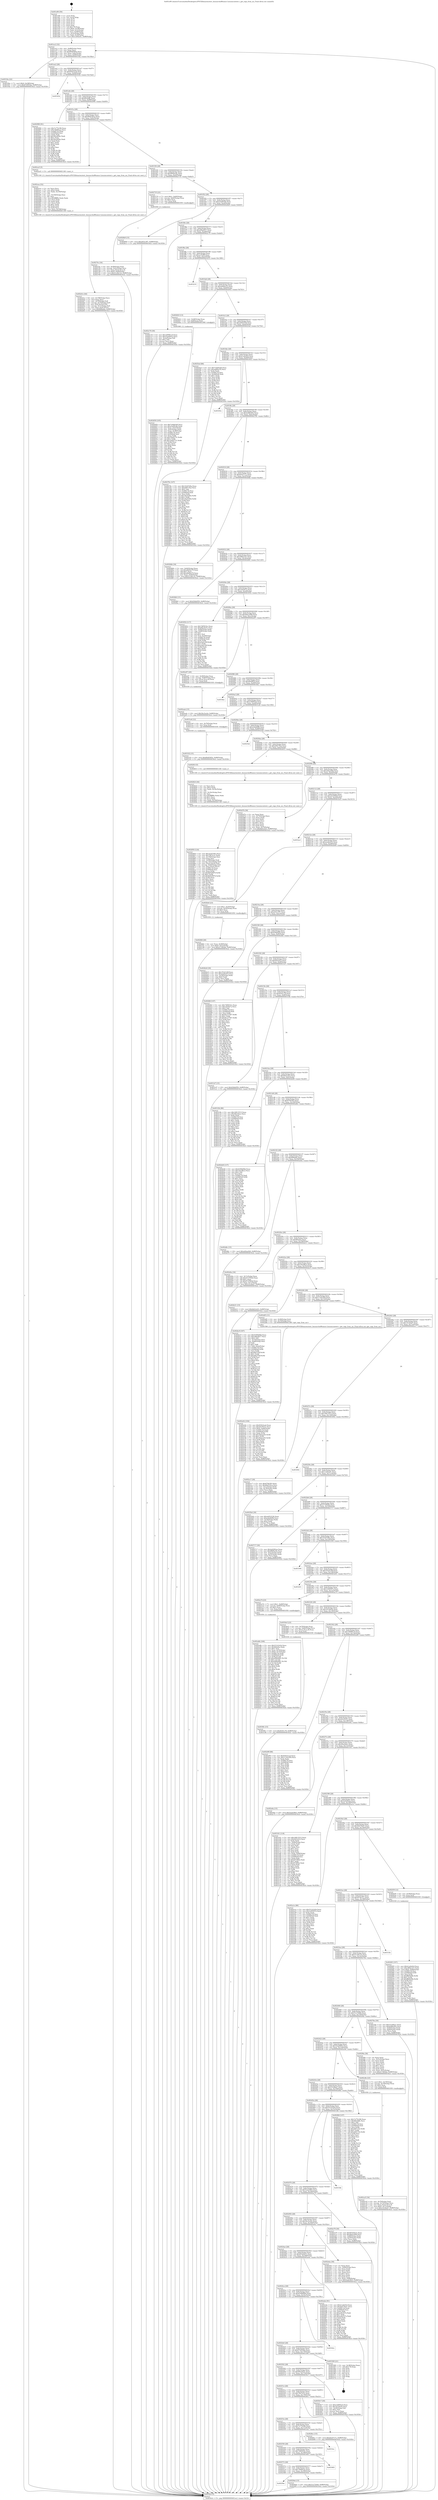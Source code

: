 digraph "0x401e90" {
  label = "0x401e90 (/mnt/c/Users/mathe/Desktop/tcc/POCII/binaries/extr_linuxarchx86umos-Linuxmcontext.c_get_regs_from_mc_Final-ollvm.out::main(0))"
  labelloc = "t"
  node[shape=record]

  Entry [label="",width=0.3,height=0.3,shape=circle,fillcolor=black,style=filled]
  "0x401ec2" [label="{
     0x401ec2 [32]\l
     | [instrs]\l
     &nbsp;&nbsp;0x401ec2 \<+6\>: mov -0x88(%rbp),%eax\l
     &nbsp;&nbsp;0x401ec8 \<+2\>: mov %eax,%ecx\l
     &nbsp;&nbsp;0x401eca \<+6\>: sub $0x80d0585e,%ecx\l
     &nbsp;&nbsp;0x401ed0 \<+6\>: mov %eax,-0x8c(%rbp)\l
     &nbsp;&nbsp;0x401ed6 \<+6\>: mov %ecx,-0x90(%rbp)\l
     &nbsp;&nbsp;0x401edc \<+6\>: je 000000000040334a \<main+0x14ba\>\l
  }"]
  "0x40334a" [label="{
     0x40334a [22]\l
     | [instrs]\l
     &nbsp;&nbsp;0x40334a \<+7\>: movl $0x0,-0x38(%rbp)\l
     &nbsp;&nbsp;0x403351 \<+10\>: movl $0x672955da,-0x88(%rbp)\l
     &nbsp;&nbsp;0x40335b \<+5\>: jmp 00000000004034cb \<main+0x163b\>\l
  }"]
  "0x401ee2" [label="{
     0x401ee2 [28]\l
     | [instrs]\l
     &nbsp;&nbsp;0x401ee2 \<+5\>: jmp 0000000000401ee7 \<main+0x57\>\l
     &nbsp;&nbsp;0x401ee7 \<+6\>: mov -0x8c(%rbp),%eax\l
     &nbsp;&nbsp;0x401eed \<+5\>: sub $0x83023ca4,%eax\l
     &nbsp;&nbsp;0x401ef2 \<+6\>: mov %eax,-0x94(%rbp)\l
     &nbsp;&nbsp;0x401ef8 \<+6\>: je 000000000040343b \<main+0x15ab\>\l
  }"]
  Exit [label="",width=0.3,height=0.3,shape=circle,fillcolor=black,style=filled,peripheries=2]
  "0x40343b" [label="{
     0x40343b\l
  }", style=dashed]
  "0x401efe" [label="{
     0x401efe [28]\l
     | [instrs]\l
     &nbsp;&nbsp;0x401efe \<+5\>: jmp 0000000000401f03 \<main+0x73\>\l
     &nbsp;&nbsp;0x401f03 \<+6\>: mov -0x8c(%rbp),%eax\l
     &nbsp;&nbsp;0x401f09 \<+5\>: sub $0x8f22bffc,%eax\l
     &nbsp;&nbsp;0x401f0e \<+6\>: mov %eax,-0x98(%rbp)\l
     &nbsp;&nbsp;0x401f14 \<+6\>: je 0000000000402990 \<main+0xb00\>\l
  }"]
  "0x4031f2" [label="{
     0x4031f2 [15]\l
     | [instrs]\l
     &nbsp;&nbsp;0x4031f2 \<+10\>: movl $0x80d0585e,-0x88(%rbp)\l
     &nbsp;&nbsp;0x4031fc \<+5\>: jmp 00000000004034cb \<main+0x163b\>\l
  }"]
  "0x402990" [label="{
     0x402990 [91]\l
     | [instrs]\l
     &nbsp;&nbsp;0x402990 \<+5\>: mov $0x7a77b186,%eax\l
     &nbsp;&nbsp;0x402995 \<+5\>: mov $0x7db80caa,%ecx\l
     &nbsp;&nbsp;0x40299a \<+7\>: mov 0x406134,%edx\l
     &nbsp;&nbsp;0x4029a1 \<+7\>: mov 0x4060a8,%esi\l
     &nbsp;&nbsp;0x4029a8 \<+2\>: mov %edx,%edi\l
     &nbsp;&nbsp;0x4029aa \<+6\>: add $0x5b2a85bc,%edi\l
     &nbsp;&nbsp;0x4029b0 \<+3\>: sub $0x1,%edi\l
     &nbsp;&nbsp;0x4029b3 \<+6\>: sub $0x5b2a85bc,%edi\l
     &nbsp;&nbsp;0x4029b9 \<+3\>: imul %edi,%edx\l
     &nbsp;&nbsp;0x4029bc \<+3\>: and $0x1,%edx\l
     &nbsp;&nbsp;0x4029bf \<+3\>: cmp $0x0,%edx\l
     &nbsp;&nbsp;0x4029c2 \<+4\>: sete %r8b\l
     &nbsp;&nbsp;0x4029c6 \<+3\>: cmp $0xa,%esi\l
     &nbsp;&nbsp;0x4029c9 \<+4\>: setl %r9b\l
     &nbsp;&nbsp;0x4029cd \<+3\>: mov %r8b,%r10b\l
     &nbsp;&nbsp;0x4029d0 \<+3\>: and %r9b,%r10b\l
     &nbsp;&nbsp;0x4029d3 \<+3\>: xor %r9b,%r8b\l
     &nbsp;&nbsp;0x4029d6 \<+3\>: or %r8b,%r10b\l
     &nbsp;&nbsp;0x4029d9 \<+4\>: test $0x1,%r10b\l
     &nbsp;&nbsp;0x4029dd \<+3\>: cmovne %ecx,%eax\l
     &nbsp;&nbsp;0x4029e0 \<+6\>: mov %eax,-0x88(%rbp)\l
     &nbsp;&nbsp;0x4029e6 \<+5\>: jmp 00000000004034cb \<main+0x163b\>\l
  }"]
  "0x401f1a" [label="{
     0x401f1a [28]\l
     | [instrs]\l
     &nbsp;&nbsp;0x401f1a \<+5\>: jmp 0000000000401f1f \<main+0x8f\>\l
     &nbsp;&nbsp;0x401f1f \<+6\>: mov -0x8c(%rbp),%eax\l
     &nbsp;&nbsp;0x401f25 \<+5\>: sub $0x96d530ca,%eax\l
     &nbsp;&nbsp;0x401f2a \<+6\>: mov %eax,-0x9c(%rbp)\l
     &nbsp;&nbsp;0x401f30 \<+6\>: je 0000000000402ce5 \<main+0xe55\>\l
  }"]
  "0x4030fc" [label="{
     0x4030fc [15]\l
     | [instrs]\l
     &nbsp;&nbsp;0x4030fc \<+10\>: movl $0xf43f1c78,-0x88(%rbp)\l
     &nbsp;&nbsp;0x403106 \<+5\>: jmp 00000000004034cb \<main+0x163b\>\l
  }"]
  "0x402ce5" [label="{
     0x402ce5 [5]\l
     | [instrs]\l
     &nbsp;&nbsp;0x402ce5 \<+5\>: call 0000000000401160 \<next_i\>\l
     | [calls]\l
     &nbsp;&nbsp;0x401160 \{1\} (/mnt/c/Users/mathe/Desktop/tcc/POCII/binaries/extr_linuxarchx86umos-Linuxmcontext.c_get_regs_from_mc_Final-ollvm.out::next_i)\l
  }"]
  "0x401f36" [label="{
     0x401f36 [28]\l
     | [instrs]\l
     &nbsp;&nbsp;0x401f36 \<+5\>: jmp 0000000000401f3b \<main+0xab\>\l
     &nbsp;&nbsp;0x401f3b \<+6\>: mov -0x8c(%rbp),%eax\l
     &nbsp;&nbsp;0x401f41 \<+5\>: sub $0x9809ac8c,%eax\l
     &nbsp;&nbsp;0x401f46 \<+6\>: mov %eax,-0xa0(%rbp)\l
     &nbsp;&nbsp;0x401f4c \<+6\>: je 0000000000402735 \<main+0x8a5\>\l
  }"]
  "0x402f45" [label="{
     0x402f45 [107]\l
     | [instrs]\l
     &nbsp;&nbsp;0x402f45 \<+5\>: mov $0xb1a0e9c0,%ecx\l
     &nbsp;&nbsp;0x402f4a \<+5\>: mov $0xc884a1b7,%edx\l
     &nbsp;&nbsp;0x402f4f \<+10\>: movl $0x0,-0x84(%rbp)\l
     &nbsp;&nbsp;0x402f59 \<+7\>: mov 0x406134,%esi\l
     &nbsp;&nbsp;0x402f60 \<+8\>: mov 0x4060a8,%r8d\l
     &nbsp;&nbsp;0x402f68 \<+3\>: mov %esi,%r9d\l
     &nbsp;&nbsp;0x402f6b \<+7\>: sub $0xff604d9b,%r9d\l
     &nbsp;&nbsp;0x402f72 \<+4\>: sub $0x1,%r9d\l
     &nbsp;&nbsp;0x402f76 \<+7\>: add $0xff604d9b,%r9d\l
     &nbsp;&nbsp;0x402f7d \<+4\>: imul %r9d,%esi\l
     &nbsp;&nbsp;0x402f81 \<+3\>: and $0x1,%esi\l
     &nbsp;&nbsp;0x402f84 \<+3\>: cmp $0x0,%esi\l
     &nbsp;&nbsp;0x402f87 \<+4\>: sete %r10b\l
     &nbsp;&nbsp;0x402f8b \<+4\>: cmp $0xa,%r8d\l
     &nbsp;&nbsp;0x402f8f \<+4\>: setl %r11b\l
     &nbsp;&nbsp;0x402f93 \<+3\>: mov %r10b,%bl\l
     &nbsp;&nbsp;0x402f96 \<+3\>: and %r11b,%bl\l
     &nbsp;&nbsp;0x402f99 \<+3\>: xor %r11b,%r10b\l
     &nbsp;&nbsp;0x402f9c \<+3\>: or %r10b,%bl\l
     &nbsp;&nbsp;0x402f9f \<+3\>: test $0x1,%bl\l
     &nbsp;&nbsp;0x402fa2 \<+3\>: cmovne %edx,%ecx\l
     &nbsp;&nbsp;0x402fa5 \<+6\>: mov %ecx,-0x88(%rbp)\l
     &nbsp;&nbsp;0x402fab \<+5\>: jmp 00000000004034cb \<main+0x163b\>\l
  }"]
  "0x402735" [label="{
     0x402735 [23]\l
     | [instrs]\l
     &nbsp;&nbsp;0x402735 \<+7\>: movl $0x1,-0x60(%rbp)\l
     &nbsp;&nbsp;0x40273c \<+4\>: movslq -0x60(%rbp),%rax\l
     &nbsp;&nbsp;0x402740 \<+4\>: shl $0x2,%rax\l
     &nbsp;&nbsp;0x402744 \<+3\>: mov %rax,%rdi\l
     &nbsp;&nbsp;0x402747 \<+5\>: call 0000000000401050 \<malloc@plt\>\l
     | [calls]\l
     &nbsp;&nbsp;0x401050 \{1\} (unknown)\l
  }"]
  "0x401f52" [label="{
     0x401f52 [28]\l
     | [instrs]\l
     &nbsp;&nbsp;0x401f52 \<+5\>: jmp 0000000000401f57 \<main+0xc7\>\l
     &nbsp;&nbsp;0x401f57 \<+6\>: mov -0x8c(%rbp),%eax\l
     &nbsp;&nbsp;0x401f5d \<+5\>: sub $0xa5a69cdb,%eax\l
     &nbsp;&nbsp;0x401f62 \<+6\>: mov %eax,-0xa4(%rbp)\l
     &nbsp;&nbsp;0x401f68 \<+6\>: je 00000000004026b9 \<main+0x829\>\l
  }"]
  "0x402eab" [label="{
     0x402eab [15]\l
     | [instrs]\l
     &nbsp;&nbsp;0x402eab \<+10\>: movl $0x5bc5ce2e,-0x88(%rbp)\l
     &nbsp;&nbsp;0x402eb5 \<+5\>: jmp 00000000004034cb \<main+0x163b\>\l
  }"]
  "0x4026b9" [label="{
     0x4026b9 [15]\l
     | [instrs]\l
     &nbsp;&nbsp;0x4026b9 \<+10\>: movl $0xef53c397,-0x88(%rbp)\l
     &nbsp;&nbsp;0x4026c3 \<+5\>: jmp 00000000004034cb \<main+0x163b\>\l
  }"]
  "0x401f6e" [label="{
     0x401f6e [28]\l
     | [instrs]\l
     &nbsp;&nbsp;0x401f6e \<+5\>: jmp 0000000000401f73 \<main+0xe3\>\l
     &nbsp;&nbsp;0x401f73 \<+6\>: mov -0x8c(%rbp),%eax\l
     &nbsp;&nbsp;0x401f79 \<+5\>: sub $0xa96ed017,%eax\l
     &nbsp;&nbsp;0x401f7e \<+6\>: mov %eax,-0xa8(%rbp)\l
     &nbsp;&nbsp;0x401f84 \<+6\>: je 0000000000402c70 \<main+0xde0\>\l
  }"]
  "0x402e02" [label="{
     0x402e02 [104]\l
     | [instrs]\l
     &nbsp;&nbsp;0x402e02 \<+5\>: mov $0x83023ca4,%eax\l
     &nbsp;&nbsp;0x402e07 \<+5\>: mov $0x441f5531,%ecx\l
     &nbsp;&nbsp;0x402e0c \<+7\>: movl $0x0,-0x80(%rbp)\l
     &nbsp;&nbsp;0x402e13 \<+7\>: mov 0x406134,%edx\l
     &nbsp;&nbsp;0x402e1a \<+8\>: mov 0x4060a8,%r8d\l
     &nbsp;&nbsp;0x402e22 \<+3\>: mov %edx,%r9d\l
     &nbsp;&nbsp;0x402e25 \<+7\>: add $0x34daee03,%r9d\l
     &nbsp;&nbsp;0x402e2c \<+4\>: sub $0x1,%r9d\l
     &nbsp;&nbsp;0x402e30 \<+7\>: sub $0x34daee03,%r9d\l
     &nbsp;&nbsp;0x402e37 \<+4\>: imul %r9d,%edx\l
     &nbsp;&nbsp;0x402e3b \<+3\>: and $0x1,%edx\l
     &nbsp;&nbsp;0x402e3e \<+3\>: cmp $0x0,%edx\l
     &nbsp;&nbsp;0x402e41 \<+4\>: sete %r10b\l
     &nbsp;&nbsp;0x402e45 \<+4\>: cmp $0xa,%r8d\l
     &nbsp;&nbsp;0x402e49 \<+4\>: setl %r11b\l
     &nbsp;&nbsp;0x402e4d \<+3\>: mov %r10b,%bl\l
     &nbsp;&nbsp;0x402e50 \<+3\>: and %r11b,%bl\l
     &nbsp;&nbsp;0x402e53 \<+3\>: xor %r11b,%r10b\l
     &nbsp;&nbsp;0x402e56 \<+3\>: or %r10b,%bl\l
     &nbsp;&nbsp;0x402e59 \<+3\>: test $0x1,%bl\l
     &nbsp;&nbsp;0x402e5c \<+3\>: cmovne %ecx,%eax\l
     &nbsp;&nbsp;0x402e5f \<+6\>: mov %eax,-0x88(%rbp)\l
     &nbsp;&nbsp;0x402e65 \<+5\>: jmp 00000000004034cb \<main+0x163b\>\l
  }"]
  "0x402c70" [label="{
     0x402c70 [30]\l
     | [instrs]\l
     &nbsp;&nbsp;0x402c70 \<+5\>: mov $0x3d9981c9,%eax\l
     &nbsp;&nbsp;0x402c75 \<+5\>: mov $0x52eb9052,%ecx\l
     &nbsp;&nbsp;0x402c7a \<+3\>: mov -0x2a(%rbp),%dl\l
     &nbsp;&nbsp;0x402c7d \<+3\>: test $0x1,%dl\l
     &nbsp;&nbsp;0x402c80 \<+3\>: cmovne %ecx,%eax\l
     &nbsp;&nbsp;0x402c83 \<+6\>: mov %eax,-0x88(%rbp)\l
     &nbsp;&nbsp;0x402c89 \<+5\>: jmp 00000000004034cb \<main+0x163b\>\l
  }"]
  "0x401f8a" [label="{
     0x401f8a [28]\l
     | [instrs]\l
     &nbsp;&nbsp;0x401f8a \<+5\>: jmp 0000000000401f8f \<main+0xff\>\l
     &nbsp;&nbsp;0x401f8f \<+6\>: mov -0x8c(%rbp),%eax\l
     &nbsp;&nbsp;0x401f95 \<+5\>: sub $0xaa7fcff4,%eax\l
     &nbsp;&nbsp;0x401f9a \<+6\>: mov %eax,-0xac(%rbp)\l
     &nbsp;&nbsp;0x401fa0 \<+6\>: je 0000000000403210 \<main+0x1380\>\l
  }"]
  "0x402d1e" [label="{
     0x402d1e [44]\l
     | [instrs]\l
     &nbsp;&nbsp;0x402d1e \<+6\>: mov -0x198(%rbp),%ecx\l
     &nbsp;&nbsp;0x402d24 \<+3\>: imul %eax,%ecx\l
     &nbsp;&nbsp;0x402d27 \<+4\>: mov -0x70(%rbp),%r8\l
     &nbsp;&nbsp;0x402d2b \<+4\>: movslq -0x74(%rbp),%r9\l
     &nbsp;&nbsp;0x402d2f \<+4\>: mov (%r8,%r9,8),%r8\l
     &nbsp;&nbsp;0x402d33 \<+4\>: movslq -0x7c(%rbp),%r9\l
     &nbsp;&nbsp;0x402d37 \<+4\>: mov %ecx,(%r8,%r9,4)\l
     &nbsp;&nbsp;0x402d3b \<+10\>: movl $0x6f6bdde,-0x88(%rbp)\l
     &nbsp;&nbsp;0x402d45 \<+5\>: jmp 00000000004034cb \<main+0x163b\>\l
  }"]
  "0x403210" [label="{
     0x403210\l
  }", style=dashed]
  "0x401fa6" [label="{
     0x401fa6 [28]\l
     | [instrs]\l
     &nbsp;&nbsp;0x401fa6 \<+5\>: jmp 0000000000401fab \<main+0x11b\>\l
     &nbsp;&nbsp;0x401fab \<+6\>: mov -0x8c(%rbp),%eax\l
     &nbsp;&nbsp;0x401fb1 \<+5\>: sub $0xab89ac55,%eax\l
     &nbsp;&nbsp;0x401fb6 \<+6\>: mov %eax,-0xb0(%rbp)\l
     &nbsp;&nbsp;0x401fbc \<+6\>: je 0000000000402643 \<main+0x7b3\>\l
  }"]
  "0x402cea" [label="{
     0x402cea [52]\l
     | [instrs]\l
     &nbsp;&nbsp;0x402cea \<+2\>: xor %ecx,%ecx\l
     &nbsp;&nbsp;0x402cec \<+5\>: mov $0x2,%edx\l
     &nbsp;&nbsp;0x402cf1 \<+6\>: mov %edx,-0x194(%rbp)\l
     &nbsp;&nbsp;0x402cf7 \<+1\>: cltd\l
     &nbsp;&nbsp;0x402cf8 \<+6\>: mov -0x194(%rbp),%esi\l
     &nbsp;&nbsp;0x402cfe \<+2\>: idiv %esi\l
     &nbsp;&nbsp;0x402d00 \<+6\>: imul $0xfffffffe,%edx,%edx\l
     &nbsp;&nbsp;0x402d06 \<+2\>: mov %ecx,%edi\l
     &nbsp;&nbsp;0x402d08 \<+2\>: sub %edx,%edi\l
     &nbsp;&nbsp;0x402d0a \<+2\>: mov %ecx,%edx\l
     &nbsp;&nbsp;0x402d0c \<+3\>: sub $0x1,%edx\l
     &nbsp;&nbsp;0x402d0f \<+2\>: add %edx,%edi\l
     &nbsp;&nbsp;0x402d11 \<+2\>: sub %edi,%ecx\l
     &nbsp;&nbsp;0x402d13 \<+6\>: mov %ecx,-0x198(%rbp)\l
     &nbsp;&nbsp;0x402d19 \<+5\>: call 0000000000401160 \<next_i\>\l
     | [calls]\l
     &nbsp;&nbsp;0x401160 \{1\} (/mnt/c/Users/mathe/Desktop/tcc/POCII/binaries/extr_linuxarchx86umos-Linuxmcontext.c_get_regs_from_mc_Final-ollvm.out::next_i)\l
  }"]
  "0x402643" [label="{
     0x402643 [13]\l
     | [instrs]\l
     &nbsp;&nbsp;0x402643 \<+4\>: mov -0x48(%rbp),%rax\l
     &nbsp;&nbsp;0x402647 \<+4\>: mov 0x8(%rax),%rdi\l
     &nbsp;&nbsp;0x40264b \<+5\>: call 0000000000401060 \<atoi@plt\>\l
     | [calls]\l
     &nbsp;&nbsp;0x401060 \{1\} (unknown)\l
  }"]
  "0x401fc2" [label="{
     0x401fc2 [28]\l
     | [instrs]\l
     &nbsp;&nbsp;0x401fc2 \<+5\>: jmp 0000000000401fc7 \<main+0x137\>\l
     &nbsp;&nbsp;0x401fc7 \<+6\>: mov -0x8c(%rbp),%eax\l
     &nbsp;&nbsp;0x401fcd \<+5\>: sub $0xab952536,%eax\l
     &nbsp;&nbsp;0x401fd2 \<+6\>: mov %eax,-0xb4(%rbp)\l
     &nbsp;&nbsp;0x401fd8 \<+6\>: je 00000000004025ed \<main+0x75d\>\l
  }"]
  "0x402ca5" [label="{
     0x402ca5 [34]\l
     | [instrs]\l
     &nbsp;&nbsp;0x402ca5 \<+4\>: mov -0x70(%rbp),%rdi\l
     &nbsp;&nbsp;0x402ca9 \<+4\>: movslq -0x74(%rbp),%rcx\l
     &nbsp;&nbsp;0x402cad \<+4\>: mov %rax,(%rdi,%rcx,8)\l
     &nbsp;&nbsp;0x402cb1 \<+7\>: movl $0x0,-0x7c(%rbp)\l
     &nbsp;&nbsp;0x402cb8 \<+10\>: movl $0x14144af7,-0x88(%rbp)\l
     &nbsp;&nbsp;0x402cc2 \<+5\>: jmp 00000000004034cb \<main+0x163b\>\l
  }"]
  "0x4025ed" [label="{
     0x4025ed [86]\l
     | [instrs]\l
     &nbsp;&nbsp;0x4025ed \<+5\>: mov $0x7e4b62d0,%eax\l
     &nbsp;&nbsp;0x4025f2 \<+5\>: mov $0xab89ac55,%ecx\l
     &nbsp;&nbsp;0x4025f7 \<+2\>: xor %edx,%edx\l
     &nbsp;&nbsp;0x4025f9 \<+7\>: mov 0x406134,%esi\l
     &nbsp;&nbsp;0x402600 \<+7\>: mov 0x4060a8,%edi\l
     &nbsp;&nbsp;0x402607 \<+3\>: sub $0x1,%edx\l
     &nbsp;&nbsp;0x40260a \<+3\>: mov %esi,%r8d\l
     &nbsp;&nbsp;0x40260d \<+3\>: add %edx,%r8d\l
     &nbsp;&nbsp;0x402610 \<+4\>: imul %r8d,%esi\l
     &nbsp;&nbsp;0x402614 \<+3\>: and $0x1,%esi\l
     &nbsp;&nbsp;0x402617 \<+3\>: cmp $0x0,%esi\l
     &nbsp;&nbsp;0x40261a \<+4\>: sete %r9b\l
     &nbsp;&nbsp;0x40261e \<+3\>: cmp $0xa,%edi\l
     &nbsp;&nbsp;0x402621 \<+4\>: setl %r10b\l
     &nbsp;&nbsp;0x402625 \<+3\>: mov %r9b,%r11b\l
     &nbsp;&nbsp;0x402628 \<+3\>: and %r10b,%r11b\l
     &nbsp;&nbsp;0x40262b \<+3\>: xor %r10b,%r9b\l
     &nbsp;&nbsp;0x40262e \<+3\>: or %r9b,%r11b\l
     &nbsp;&nbsp;0x402631 \<+4\>: test $0x1,%r11b\l
     &nbsp;&nbsp;0x402635 \<+3\>: cmovne %ecx,%eax\l
     &nbsp;&nbsp;0x402638 \<+6\>: mov %eax,-0x88(%rbp)\l
     &nbsp;&nbsp;0x40263e \<+5\>: jmp 00000000004034cb \<main+0x163b\>\l
  }"]
  "0x401fde" [label="{
     0x401fde [28]\l
     | [instrs]\l
     &nbsp;&nbsp;0x401fde \<+5\>: jmp 0000000000401fe3 \<main+0x153\>\l
     &nbsp;&nbsp;0x401fe3 \<+6\>: mov -0x8c(%rbp),%eax\l
     &nbsp;&nbsp;0x401fe9 \<+5\>: sub $0xb1a0e9c0,%eax\l
     &nbsp;&nbsp;0x401fee \<+6\>: mov %eax,-0xb8(%rbp)\l
     &nbsp;&nbsp;0x401ff4 \<+6\>: je 000000000040345e \<main+0x15ce\>\l
  }"]
  "0x402a8b" [label="{
     0x402a8b [166]\l
     | [instrs]\l
     &nbsp;&nbsp;0x402a8b \<+5\>: mov $0x53141b5d,%ecx\l
     &nbsp;&nbsp;0x402a90 \<+5\>: mov $0xfb0af2a,%edx\l
     &nbsp;&nbsp;0x402a95 \<+3\>: mov $0x1,%sil\l
     &nbsp;&nbsp;0x402a98 \<+4\>: mov %rax,-0x70(%rbp)\l
     &nbsp;&nbsp;0x402a9c \<+7\>: movl $0x0,-0x74(%rbp)\l
     &nbsp;&nbsp;0x402aa3 \<+8\>: mov 0x406134,%r8d\l
     &nbsp;&nbsp;0x402aab \<+8\>: mov 0x4060a8,%r9d\l
     &nbsp;&nbsp;0x402ab3 \<+3\>: mov %r8d,%r10d\l
     &nbsp;&nbsp;0x402ab6 \<+7\>: add $0xe99b4961,%r10d\l
     &nbsp;&nbsp;0x402abd \<+4\>: sub $0x1,%r10d\l
     &nbsp;&nbsp;0x402ac1 \<+7\>: sub $0xe99b4961,%r10d\l
     &nbsp;&nbsp;0x402ac8 \<+4\>: imul %r10d,%r8d\l
     &nbsp;&nbsp;0x402acc \<+4\>: and $0x1,%r8d\l
     &nbsp;&nbsp;0x402ad0 \<+4\>: cmp $0x0,%r8d\l
     &nbsp;&nbsp;0x402ad4 \<+4\>: sete %r11b\l
     &nbsp;&nbsp;0x402ad8 \<+4\>: cmp $0xa,%r9d\l
     &nbsp;&nbsp;0x402adc \<+3\>: setl %bl\l
     &nbsp;&nbsp;0x402adf \<+3\>: mov %r11b,%r14b\l
     &nbsp;&nbsp;0x402ae2 \<+4\>: xor $0xff,%r14b\l
     &nbsp;&nbsp;0x402ae6 \<+3\>: mov %bl,%r15b\l
     &nbsp;&nbsp;0x402ae9 \<+4\>: xor $0xff,%r15b\l
     &nbsp;&nbsp;0x402aed \<+4\>: xor $0x0,%sil\l
     &nbsp;&nbsp;0x402af1 \<+3\>: mov %r14b,%r12b\l
     &nbsp;&nbsp;0x402af4 \<+4\>: and $0x0,%r12b\l
     &nbsp;&nbsp;0x402af8 \<+3\>: and %sil,%r11b\l
     &nbsp;&nbsp;0x402afb \<+3\>: mov %r15b,%r13b\l
     &nbsp;&nbsp;0x402afe \<+4\>: and $0x0,%r13b\l
     &nbsp;&nbsp;0x402b02 \<+3\>: and %sil,%bl\l
     &nbsp;&nbsp;0x402b05 \<+3\>: or %r11b,%r12b\l
     &nbsp;&nbsp;0x402b08 \<+3\>: or %bl,%r13b\l
     &nbsp;&nbsp;0x402b0b \<+3\>: xor %r13b,%r12b\l
     &nbsp;&nbsp;0x402b0e \<+3\>: or %r15b,%r14b\l
     &nbsp;&nbsp;0x402b11 \<+4\>: xor $0xff,%r14b\l
     &nbsp;&nbsp;0x402b15 \<+4\>: or $0x0,%sil\l
     &nbsp;&nbsp;0x402b19 \<+3\>: and %sil,%r14b\l
     &nbsp;&nbsp;0x402b1c \<+3\>: or %r14b,%r12b\l
     &nbsp;&nbsp;0x402b1f \<+4\>: test $0x1,%r12b\l
     &nbsp;&nbsp;0x402b23 \<+3\>: cmovne %edx,%ecx\l
     &nbsp;&nbsp;0x402b26 \<+6\>: mov %ecx,-0x88(%rbp)\l
     &nbsp;&nbsp;0x402b2c \<+5\>: jmp 00000000004034cb \<main+0x163b\>\l
  }"]
  "0x40345e" [label="{
     0x40345e\l
  }", style=dashed]
  "0x401ffa" [label="{
     0x401ffa [28]\l
     | [instrs]\l
     &nbsp;&nbsp;0x401ffa \<+5\>: jmp 0000000000401fff \<main+0x16f\>\l
     &nbsp;&nbsp;0x401fff \<+6\>: mov -0x8c(%rbp),%eax\l
     &nbsp;&nbsp;0x402005 \<+5\>: sub $0xb288cb83,%eax\l
     &nbsp;&nbsp;0x40200a \<+6\>: mov %eax,-0xbc(%rbp)\l
     &nbsp;&nbsp;0x402010 \<+6\>: je 000000000040278c \<main+0x8fc\>\l
  }"]
  "0x40258e" [label="{
     0x40258e\l
  }", style=dashed]
  "0x40278c" [label="{
     0x40278c [147]\l
     | [instrs]\l
     &nbsp;&nbsp;0x40278c \<+5\>: mov $0x32247d0a,%eax\l
     &nbsp;&nbsp;0x402791 \<+5\>: mov $0xe6917fa2,%ecx\l
     &nbsp;&nbsp;0x402796 \<+2\>: mov $0x1,%dl\l
     &nbsp;&nbsp;0x402798 \<+7\>: mov 0x406134,%esi\l
     &nbsp;&nbsp;0x40279f \<+7\>: mov 0x4060a8,%edi\l
     &nbsp;&nbsp;0x4027a6 \<+3\>: mov %esi,%r8d\l
     &nbsp;&nbsp;0x4027a9 \<+7\>: sub $0x18a52402,%r8d\l
     &nbsp;&nbsp;0x4027b0 \<+4\>: sub $0x1,%r8d\l
     &nbsp;&nbsp;0x4027b4 \<+7\>: add $0x18a52402,%r8d\l
     &nbsp;&nbsp;0x4027bb \<+4\>: imul %r8d,%esi\l
     &nbsp;&nbsp;0x4027bf \<+3\>: and $0x1,%esi\l
     &nbsp;&nbsp;0x4027c2 \<+3\>: cmp $0x0,%esi\l
     &nbsp;&nbsp;0x4027c5 \<+4\>: sete %r9b\l
     &nbsp;&nbsp;0x4027c9 \<+3\>: cmp $0xa,%edi\l
     &nbsp;&nbsp;0x4027cc \<+4\>: setl %r10b\l
     &nbsp;&nbsp;0x4027d0 \<+3\>: mov %r9b,%r11b\l
     &nbsp;&nbsp;0x4027d3 \<+4\>: xor $0xff,%r11b\l
     &nbsp;&nbsp;0x4027d7 \<+3\>: mov %r10b,%bl\l
     &nbsp;&nbsp;0x4027da \<+3\>: xor $0xff,%bl\l
     &nbsp;&nbsp;0x4027dd \<+3\>: xor $0x0,%dl\l
     &nbsp;&nbsp;0x4027e0 \<+3\>: mov %r11b,%r14b\l
     &nbsp;&nbsp;0x4027e3 \<+4\>: and $0x0,%r14b\l
     &nbsp;&nbsp;0x4027e7 \<+3\>: and %dl,%r9b\l
     &nbsp;&nbsp;0x4027ea \<+3\>: mov %bl,%r15b\l
     &nbsp;&nbsp;0x4027ed \<+4\>: and $0x0,%r15b\l
     &nbsp;&nbsp;0x4027f1 \<+3\>: and %dl,%r10b\l
     &nbsp;&nbsp;0x4027f4 \<+3\>: or %r9b,%r14b\l
     &nbsp;&nbsp;0x4027f7 \<+3\>: or %r10b,%r15b\l
     &nbsp;&nbsp;0x4027fa \<+3\>: xor %r15b,%r14b\l
     &nbsp;&nbsp;0x4027fd \<+3\>: or %bl,%r11b\l
     &nbsp;&nbsp;0x402800 \<+4\>: xor $0xff,%r11b\l
     &nbsp;&nbsp;0x402804 \<+3\>: or $0x0,%dl\l
     &nbsp;&nbsp;0x402807 \<+3\>: and %dl,%r11b\l
     &nbsp;&nbsp;0x40280a \<+3\>: or %r11b,%r14b\l
     &nbsp;&nbsp;0x40280d \<+4\>: test $0x1,%r14b\l
     &nbsp;&nbsp;0x402811 \<+3\>: cmovne %ecx,%eax\l
     &nbsp;&nbsp;0x402814 \<+6\>: mov %eax,-0x88(%rbp)\l
     &nbsp;&nbsp;0x40281a \<+5\>: jmp 00000000004034cb \<main+0x163b\>\l
  }"]
  "0x402016" [label="{
     0x402016 [28]\l
     | [instrs]\l
     &nbsp;&nbsp;0x402016 \<+5\>: jmp 000000000040201b \<main+0x18b\>\l
     &nbsp;&nbsp;0x40201b \<+6\>: mov -0x8c(%rbp),%eax\l
     &nbsp;&nbsp;0x402021 \<+5\>: sub $0xb4c0717c,%eax\l
     &nbsp;&nbsp;0x402026 \<+6\>: mov %eax,-0xc0(%rbp)\l
     &nbsp;&nbsp;0x40202c \<+6\>: je 00000000004028db \<main+0xa4b\>\l
  }"]
  "0x4029eb" [label="{
     0x4029eb [15]\l
     | [instrs]\l
     &nbsp;&nbsp;0x4029eb \<+10\>: movl $0x51e720d4,-0x88(%rbp)\l
     &nbsp;&nbsp;0x4029f5 \<+5\>: jmp 00000000004034cb \<main+0x163b\>\l
  }"]
  "0x4028db" [label="{
     0x4028db [34]\l
     | [instrs]\l
     &nbsp;&nbsp;0x4028db \<+3\>: mov -0x64(%rbp),%eax\l
     &nbsp;&nbsp;0x4028de \<+5\>: sub $0xa6b9ee79,%eax\l
     &nbsp;&nbsp;0x4028e3 \<+3\>: add $0x1,%eax\l
     &nbsp;&nbsp;0x4028e6 \<+5\>: add $0xa6b9ee79,%eax\l
     &nbsp;&nbsp;0x4028eb \<+3\>: mov %eax,-0x64(%rbp)\l
     &nbsp;&nbsp;0x4028ee \<+10\>: movl $0x51c0b132,-0x88(%rbp)\l
     &nbsp;&nbsp;0x4028f8 \<+5\>: jmp 00000000004034cb \<main+0x163b\>\l
  }"]
  "0x402032" [label="{
     0x402032 [28]\l
     | [instrs]\l
     &nbsp;&nbsp;0x402032 \<+5\>: jmp 0000000000402037 \<main+0x1a7\>\l
     &nbsp;&nbsp;0x402037 \<+6\>: mov -0x8c(%rbp),%eax\l
     &nbsp;&nbsp;0x40203d \<+5\>: sub $0xc884a1b7,%eax\l
     &nbsp;&nbsp;0x402042 \<+6\>: mov %eax,-0xc4(%rbp)\l
     &nbsp;&nbsp;0x402048 \<+6\>: je 0000000000402fb0 \<main+0x1120\>\l
  }"]
  "0x402572" [label="{
     0x402572 [28]\l
     | [instrs]\l
     &nbsp;&nbsp;0x402572 \<+5\>: jmp 0000000000402577 \<main+0x6e7\>\l
     &nbsp;&nbsp;0x402577 \<+6\>: mov -0x8c(%rbp),%eax\l
     &nbsp;&nbsp;0x40257d \<+5\>: sub $0x7db80caa,%eax\l
     &nbsp;&nbsp;0x402582 \<+6\>: mov %eax,-0x184(%rbp)\l
     &nbsp;&nbsp;0x402588 \<+6\>: je 00000000004029eb \<main+0xb5b\>\l
  }"]
  "0x402fb0" [label="{
     0x402fb0 [15]\l
     | [instrs]\l
     &nbsp;&nbsp;0x402fb0 \<+10\>: movl $0xf24bb950,-0x88(%rbp)\l
     &nbsp;&nbsp;0x402fba \<+5\>: jmp 00000000004034cb \<main+0x163b\>\l
  }"]
  "0x40204e" [label="{
     0x40204e [28]\l
     | [instrs]\l
     &nbsp;&nbsp;0x40204e \<+5\>: jmp 0000000000402053 \<main+0x1c3\>\l
     &nbsp;&nbsp;0x402053 \<+6\>: mov -0x8c(%rbp),%eax\l
     &nbsp;&nbsp;0x402059 \<+5\>: sub $0xce63fe7a,%eax\l
     &nbsp;&nbsp;0x40205e \<+6\>: mov %eax,-0xc8(%rbp)\l
     &nbsp;&nbsp;0x402064 \<+6\>: je 0000000000403052 \<main+0x11c2\>\l
  }"]
  "0x403483" [label="{
     0x403483\l
  }", style=dashed]
  "0x403052" [label="{
     0x403052 [117]\l
     | [instrs]\l
     &nbsp;&nbsp;0x403052 \<+5\>: mov $0x7d85632c,%eax\l
     &nbsp;&nbsp;0x403057 \<+5\>: mov $0x69ec6e51,%ecx\l
     &nbsp;&nbsp;0x40305c \<+6\>: mov -0x84(%rbp),%edx\l
     &nbsp;&nbsp;0x403062 \<+3\>: cmp -0x68(%rbp),%edx\l
     &nbsp;&nbsp;0x403065 \<+4\>: setl %sil\l
     &nbsp;&nbsp;0x403069 \<+4\>: and $0x1,%sil\l
     &nbsp;&nbsp;0x40306d \<+4\>: mov %sil,-0x29(%rbp)\l
     &nbsp;&nbsp;0x403071 \<+7\>: mov 0x406134,%edx\l
     &nbsp;&nbsp;0x403078 \<+7\>: mov 0x4060a8,%edi\l
     &nbsp;&nbsp;0x40307f \<+3\>: mov %edx,%r8d\l
     &nbsp;&nbsp;0x403082 \<+7\>: add $0xa3ab145f,%r8d\l
     &nbsp;&nbsp;0x403089 \<+4\>: sub $0x1,%r8d\l
     &nbsp;&nbsp;0x40308d \<+7\>: sub $0xa3ab145f,%r8d\l
     &nbsp;&nbsp;0x403094 \<+4\>: imul %r8d,%edx\l
     &nbsp;&nbsp;0x403098 \<+3\>: and $0x1,%edx\l
     &nbsp;&nbsp;0x40309b \<+3\>: cmp $0x0,%edx\l
     &nbsp;&nbsp;0x40309e \<+4\>: sete %sil\l
     &nbsp;&nbsp;0x4030a2 \<+3\>: cmp $0xa,%edi\l
     &nbsp;&nbsp;0x4030a5 \<+4\>: setl %r9b\l
     &nbsp;&nbsp;0x4030a9 \<+3\>: mov %sil,%r10b\l
     &nbsp;&nbsp;0x4030ac \<+3\>: and %r9b,%r10b\l
     &nbsp;&nbsp;0x4030af \<+3\>: xor %r9b,%sil\l
     &nbsp;&nbsp;0x4030b2 \<+3\>: or %sil,%r10b\l
     &nbsp;&nbsp;0x4030b5 \<+4\>: test $0x1,%r10b\l
     &nbsp;&nbsp;0x4030b9 \<+3\>: cmovne %ecx,%eax\l
     &nbsp;&nbsp;0x4030bc \<+6\>: mov %eax,-0x88(%rbp)\l
     &nbsp;&nbsp;0x4030c2 \<+5\>: jmp 00000000004034cb \<main+0x163b\>\l
  }"]
  "0x40206a" [label="{
     0x40206a [28]\l
     | [instrs]\l
     &nbsp;&nbsp;0x40206a \<+5\>: jmp 000000000040206f \<main+0x1df\>\l
     &nbsp;&nbsp;0x40206f \<+6\>: mov -0x8c(%rbp),%eax\l
     &nbsp;&nbsp;0x402075 \<+5\>: sub $0xdbdca499,%eax\l
     &nbsp;&nbsp;0x40207a \<+6\>: mov %eax,-0xcc(%rbp)\l
     &nbsp;&nbsp;0x402080 \<+6\>: je 0000000000402e97 \<main+0x1007\>\l
  }"]
  "0x402556" [label="{
     0x402556 [28]\l
     | [instrs]\l
     &nbsp;&nbsp;0x402556 \<+5\>: jmp 000000000040255b \<main+0x6cb\>\l
     &nbsp;&nbsp;0x40255b \<+6\>: mov -0x8c(%rbp),%eax\l
     &nbsp;&nbsp;0x402561 \<+5\>: sub $0x7d85632c,%eax\l
     &nbsp;&nbsp;0x402566 \<+6\>: mov %eax,-0x180(%rbp)\l
     &nbsp;&nbsp;0x40256c \<+6\>: je 0000000000403483 \<main+0x15f3\>\l
  }"]
  "0x402e97" [label="{
     0x402e97 [20]\l
     | [instrs]\l
     &nbsp;&nbsp;0x402e97 \<+4\>: mov -0x58(%rbp),%rax\l
     &nbsp;&nbsp;0x402e9b \<+4\>: movslq -0x80(%rbp),%rcx\l
     &nbsp;&nbsp;0x402e9f \<+4\>: mov (%rax,%rcx,8),%rax\l
     &nbsp;&nbsp;0x402ea3 \<+3\>: mov %rax,%rdi\l
     &nbsp;&nbsp;0x402ea6 \<+5\>: call 0000000000401030 \<free@plt\>\l
     | [calls]\l
     &nbsp;&nbsp;0x401030 \{1\} (unknown)\l
  }"]
  "0x402086" [label="{
     0x402086 [28]\l
     | [instrs]\l
     &nbsp;&nbsp;0x402086 \<+5\>: jmp 000000000040208b \<main+0x1fb\>\l
     &nbsp;&nbsp;0x40208b \<+6\>: mov -0x8c(%rbp),%eax\l
     &nbsp;&nbsp;0x402091 \<+5\>: sub $0xdbe0ff1b,%eax\l
     &nbsp;&nbsp;0x402096 \<+6\>: mov %eax,-0xd0(%rbp)\l
     &nbsp;&nbsp;0x40209c \<+6\>: je 00000000004034bc \<main+0x162c\>\l
  }"]
  "0x4033ec" [label="{
     0x4033ec\l
  }", style=dashed]
  "0x4034bc" [label="{
     0x4034bc\l
  }", style=dashed]
  "0x4020a2" [label="{
     0x4020a2 [28]\l
     | [instrs]\l
     &nbsp;&nbsp;0x4020a2 \<+5\>: jmp 00000000004020a7 \<main+0x217\>\l
     &nbsp;&nbsp;0x4020a7 \<+6\>: mov -0x8c(%rbp),%eax\l
     &nbsp;&nbsp;0x4020ad \<+5\>: sub $0xe18065a4,%eax\l
     &nbsp;&nbsp;0x4020b2 \<+6\>: mov %eax,-0xd4(%rbp)\l
     &nbsp;&nbsp;0x4020b8 \<+6\>: je 00000000004031e6 \<main+0x1356\>\l
  }"]
  "0x40253a" [label="{
     0x40253a [28]\l
     | [instrs]\l
     &nbsp;&nbsp;0x40253a \<+5\>: jmp 000000000040253f \<main+0x6af\>\l
     &nbsp;&nbsp;0x40253f \<+6\>: mov -0x8c(%rbp),%eax\l
     &nbsp;&nbsp;0x402545 \<+5\>: sub $0x7a77b186,%eax\l
     &nbsp;&nbsp;0x40254a \<+6\>: mov %eax,-0x17c(%rbp)\l
     &nbsp;&nbsp;0x402550 \<+6\>: je 00000000004033ec \<main+0x155c\>\l
  }"]
  "0x4031e6" [label="{
     0x4031e6 [12]\l
     | [instrs]\l
     &nbsp;&nbsp;0x4031e6 \<+4\>: mov -0x70(%rbp),%rax\l
     &nbsp;&nbsp;0x4031ea \<+3\>: mov %rax,%rdi\l
     &nbsp;&nbsp;0x4031ed \<+5\>: call 0000000000401030 \<free@plt\>\l
     | [calls]\l
     &nbsp;&nbsp;0x401030 \{1\} (unknown)\l
  }"]
  "0x4020be" [label="{
     0x4020be [28]\l
     | [instrs]\l
     &nbsp;&nbsp;0x4020be \<+5\>: jmp 00000000004020c3 \<main+0x233\>\l
     &nbsp;&nbsp;0x4020c3 \<+6\>: mov -0x8c(%rbp),%eax\l
     &nbsp;&nbsp;0x4020c9 \<+5\>: sub $0xe2b4bf96,%eax\l
     &nbsp;&nbsp;0x4020ce \<+6\>: mov %eax,-0xd8(%rbp)\l
     &nbsp;&nbsp;0x4020d4 \<+6\>: je 00000000004025d2 \<main+0x742\>\l
  }"]
  "0x4028cc" [label="{
     0x4028cc [15]\l
     | [instrs]\l
     &nbsp;&nbsp;0x4028cc \<+10\>: movl $0xb4c0717c,-0x88(%rbp)\l
     &nbsp;&nbsp;0x4028d6 \<+5\>: jmp 00000000004034cb \<main+0x163b\>\l
  }"]
  "0x4025d2" [label="{
     0x4025d2\l
  }", style=dashed]
  "0x4020da" [label="{
     0x4020da [28]\l
     | [instrs]\l
     &nbsp;&nbsp;0x4020da \<+5\>: jmp 00000000004020df \<main+0x24f\>\l
     &nbsp;&nbsp;0x4020df \<+6\>: mov -0x8c(%rbp),%eax\l
     &nbsp;&nbsp;0x4020e5 \<+5\>: sub $0xe6917fa2,%eax\l
     &nbsp;&nbsp;0x4020ea \<+6\>: mov %eax,-0xdc(%rbp)\l
     &nbsp;&nbsp;0x4020f0 \<+6\>: je 000000000040281f \<main+0x98f\>\l
  }"]
  "0x40251e" [label="{
     0x40251e [28]\l
     | [instrs]\l
     &nbsp;&nbsp;0x40251e \<+5\>: jmp 0000000000402523 \<main+0x693\>\l
     &nbsp;&nbsp;0x402523 \<+6\>: mov -0x8c(%rbp),%eax\l
     &nbsp;&nbsp;0x402529 \<+5\>: sub $0x7667fc3c,%eax\l
     &nbsp;&nbsp;0x40252e \<+6\>: mov %eax,-0x178(%rbp)\l
     &nbsp;&nbsp;0x402534 \<+6\>: je 00000000004028cc \<main+0xa3c\>\l
  }"]
  "0x40281f" [label="{
     0x40281f [5]\l
     | [instrs]\l
     &nbsp;&nbsp;0x40281f \<+5\>: call 0000000000401160 \<next_i\>\l
     | [calls]\l
     &nbsp;&nbsp;0x401160 \{1\} (/mnt/c/Users/mathe/Desktop/tcc/POCII/binaries/extr_linuxarchx86umos-Linuxmcontext.c_get_regs_from_mc_Final-ollvm.out::next_i)\l
  }"]
  "0x4020f6" [label="{
     0x4020f6 [28]\l
     | [instrs]\l
     &nbsp;&nbsp;0x4020f6 \<+5\>: jmp 00000000004020fb \<main+0x26b\>\l
     &nbsp;&nbsp;0x4020fb \<+6\>: mov -0x8c(%rbp),%eax\l
     &nbsp;&nbsp;0x402101 \<+5\>: sub $0xeb9aa0d4,%eax\l
     &nbsp;&nbsp;0x402106 \<+6\>: mov %eax,-0xe0(%rbp)\l
     &nbsp;&nbsp;0x40210c \<+6\>: je 0000000000402d7b \<main+0xeeb\>\l
  }"]
  "0x4030c7" [label="{
     0x4030c7 [30]\l
     | [instrs]\l
     &nbsp;&nbsp;0x4030c7 \<+5\>: mov $0xe18065a4,%eax\l
     &nbsp;&nbsp;0x4030cc \<+5\>: mov $0x3d7fa63b,%ecx\l
     &nbsp;&nbsp;0x4030d1 \<+3\>: mov -0x29(%rbp),%dl\l
     &nbsp;&nbsp;0x4030d4 \<+3\>: test $0x1,%dl\l
     &nbsp;&nbsp;0x4030d7 \<+3\>: cmovne %ecx,%eax\l
     &nbsp;&nbsp;0x4030da \<+6\>: mov %eax,-0x88(%rbp)\l
     &nbsp;&nbsp;0x4030e0 \<+5\>: jmp 00000000004034cb \<main+0x163b\>\l
  }"]
  "0x402d7b" [label="{
     0x402d7b [36]\l
     | [instrs]\l
     &nbsp;&nbsp;0x402d7b \<+2\>: xor %eax,%eax\l
     &nbsp;&nbsp;0x402d7d \<+3\>: mov -0x74(%rbp),%ecx\l
     &nbsp;&nbsp;0x402d80 \<+2\>: mov %eax,%edx\l
     &nbsp;&nbsp;0x402d82 \<+2\>: sub %ecx,%edx\l
     &nbsp;&nbsp;0x402d84 \<+2\>: mov %eax,%ecx\l
     &nbsp;&nbsp;0x402d86 \<+3\>: sub $0x1,%ecx\l
     &nbsp;&nbsp;0x402d89 \<+2\>: add %ecx,%edx\l
     &nbsp;&nbsp;0x402d8b \<+2\>: sub %edx,%eax\l
     &nbsp;&nbsp;0x402d8d \<+3\>: mov %eax,-0x74(%rbp)\l
     &nbsp;&nbsp;0x402d90 \<+10\>: movl $0xfdd3cd23,-0x88(%rbp)\l
     &nbsp;&nbsp;0x402d9a \<+5\>: jmp 00000000004034cb \<main+0x163b\>\l
  }"]
  "0x402112" [label="{
     0x402112 [28]\l
     | [instrs]\l
     &nbsp;&nbsp;0x402112 \<+5\>: jmp 0000000000402117 \<main+0x287\>\l
     &nbsp;&nbsp;0x402117 \<+6\>: mov -0x8c(%rbp),%eax\l
     &nbsp;&nbsp;0x40211d \<+5\>: sub $0xed1056e8,%eax\l
     &nbsp;&nbsp;0x402122 \<+6\>: mov %eax,-0xe4(%rbp)\l
     &nbsp;&nbsp;0x402128 \<+6\>: je 00000000004032a3 \<main+0x1413\>\l
  }"]
  "0x402502" [label="{
     0x402502 [28]\l
     | [instrs]\l
     &nbsp;&nbsp;0x402502 \<+5\>: jmp 0000000000402507 \<main+0x677\>\l
     &nbsp;&nbsp;0x402507 \<+6\>: mov -0x8c(%rbp),%eax\l
     &nbsp;&nbsp;0x40250d \<+5\>: sub $0x69ec6e51,%eax\l
     &nbsp;&nbsp;0x402512 \<+6\>: mov %eax,-0x174(%rbp)\l
     &nbsp;&nbsp;0x402518 \<+6\>: je 00000000004030c7 \<main+0x1237\>\l
  }"]
  "0x4032a3" [label="{
     0x4032a3\l
  }", style=dashed]
  "0x40212e" [label="{
     0x40212e [28]\l
     | [instrs]\l
     &nbsp;&nbsp;0x40212e \<+5\>: jmp 0000000000402133 \<main+0x2a3\>\l
     &nbsp;&nbsp;0x402133 \<+6\>: mov -0x8c(%rbp),%eax\l
     &nbsp;&nbsp;0x402139 \<+5\>: sub $0xeee6ed33,%eax\l
     &nbsp;&nbsp;0x40213e \<+6\>: mov %eax,-0xe8(%rbp)\l
     &nbsp;&nbsp;0x402144 \<+6\>: je 00000000004026e6 \<main+0x856\>\l
  }"]
  "0x403360" [label="{
     0x403360 [21]\l
     | [instrs]\l
     &nbsp;&nbsp;0x403360 \<+3\>: mov -0x38(%rbp),%eax\l
     &nbsp;&nbsp;0x403363 \<+7\>: add $0x178,%rsp\l
     &nbsp;&nbsp;0x40336a \<+1\>: pop %rbx\l
     &nbsp;&nbsp;0x40336b \<+2\>: pop %r12\l
     &nbsp;&nbsp;0x40336d \<+2\>: pop %r13\l
     &nbsp;&nbsp;0x40336f \<+2\>: pop %r14\l
     &nbsp;&nbsp;0x403371 \<+2\>: pop %r15\l
     &nbsp;&nbsp;0x403373 \<+1\>: pop %rbp\l
     &nbsp;&nbsp;0x403374 \<+1\>: ret\l
  }"]
  "0x4026e6" [label="{
     0x4026e6 [23]\l
     | [instrs]\l
     &nbsp;&nbsp;0x4026e6 \<+7\>: movl $0x1,-0x50(%rbp)\l
     &nbsp;&nbsp;0x4026ed \<+4\>: movslq -0x50(%rbp),%rax\l
     &nbsp;&nbsp;0x4026f1 \<+4\>: shl $0x3,%rax\l
     &nbsp;&nbsp;0x4026f5 \<+3\>: mov %rax,%rdi\l
     &nbsp;&nbsp;0x4026f8 \<+5\>: call 0000000000401050 \<malloc@plt\>\l
     | [calls]\l
     &nbsp;&nbsp;0x401050 \{1\} (unknown)\l
  }"]
  "0x40214a" [label="{
     0x40214a [28]\l
     | [instrs]\l
     &nbsp;&nbsp;0x40214a \<+5\>: jmp 000000000040214f \<main+0x2bf\>\l
     &nbsp;&nbsp;0x40214f \<+6\>: mov -0x8c(%rbp),%eax\l
     &nbsp;&nbsp;0x402155 \<+5\>: sub $0xef53c397,%eax\l
     &nbsp;&nbsp;0x40215a \<+6\>: mov %eax,-0xec(%rbp)\l
     &nbsp;&nbsp;0x402160 \<+6\>: je 00000000004026c8 \<main+0x838\>\l
  }"]
  "0x4024e6" [label="{
     0x4024e6 [28]\l
     | [instrs]\l
     &nbsp;&nbsp;0x4024e6 \<+5\>: jmp 00000000004024eb \<main+0x65b\>\l
     &nbsp;&nbsp;0x4024eb \<+6\>: mov -0x8c(%rbp),%eax\l
     &nbsp;&nbsp;0x4024f1 \<+5\>: sub $0x672955da,%eax\l
     &nbsp;&nbsp;0x4024f6 \<+6\>: mov %eax,-0x170(%rbp)\l
     &nbsp;&nbsp;0x4024fc \<+6\>: je 0000000000403360 \<main+0x14d0\>\l
  }"]
  "0x4026c8" [label="{
     0x4026c8 [30]\l
     | [instrs]\l
     &nbsp;&nbsp;0x4026c8 \<+5\>: mov $0x352d120f,%eax\l
     &nbsp;&nbsp;0x4026cd \<+5\>: mov $0xeee6ed33,%ecx\l
     &nbsp;&nbsp;0x4026d2 \<+3\>: mov -0x30(%rbp),%edx\l
     &nbsp;&nbsp;0x4026d5 \<+3\>: cmp $0x0,%edx\l
     &nbsp;&nbsp;0x4026d8 \<+3\>: cmove %ecx,%eax\l
     &nbsp;&nbsp;0x4026db \<+6\>: mov %eax,-0x88(%rbp)\l
     &nbsp;&nbsp;0x4026e1 \<+5\>: jmp 00000000004034cb \<main+0x163b\>\l
  }"]
  "0x402166" [label="{
     0x402166 [28]\l
     | [instrs]\l
     &nbsp;&nbsp;0x402166 \<+5\>: jmp 000000000040216b \<main+0x2db\>\l
     &nbsp;&nbsp;0x40216b \<+6\>: mov -0x8c(%rbp),%eax\l
     &nbsp;&nbsp;0x402171 \<+5\>: sub $0xf24bb950,%eax\l
     &nbsp;&nbsp;0x402176 \<+6\>: mov %eax,-0xf0(%rbp)\l
     &nbsp;&nbsp;0x40217c \<+6\>: je 0000000000402fbf \<main+0x112f\>\l
  }"]
  "0x40342c" [label="{
     0x40342c\l
  }", style=dashed]
  "0x402fbf" [label="{
     0x402fbf [147]\l
     | [instrs]\l
     &nbsp;&nbsp;0x402fbf \<+5\>: mov $0x7d85632c,%eax\l
     &nbsp;&nbsp;0x402fc4 \<+5\>: mov $0xce63fe7a,%ecx\l
     &nbsp;&nbsp;0x402fc9 \<+2\>: mov $0x1,%dl\l
     &nbsp;&nbsp;0x402fcb \<+7\>: mov 0x406134,%esi\l
     &nbsp;&nbsp;0x402fd2 \<+7\>: mov 0x4060a8,%edi\l
     &nbsp;&nbsp;0x402fd9 \<+3\>: mov %esi,%r8d\l
     &nbsp;&nbsp;0x402fdc \<+7\>: sub $0x9e127567,%r8d\l
     &nbsp;&nbsp;0x402fe3 \<+4\>: sub $0x1,%r8d\l
     &nbsp;&nbsp;0x402fe7 \<+7\>: add $0x9e127567,%r8d\l
     &nbsp;&nbsp;0x402fee \<+4\>: imul %r8d,%esi\l
     &nbsp;&nbsp;0x402ff2 \<+3\>: and $0x1,%esi\l
     &nbsp;&nbsp;0x402ff5 \<+3\>: cmp $0x0,%esi\l
     &nbsp;&nbsp;0x402ff8 \<+4\>: sete %r9b\l
     &nbsp;&nbsp;0x402ffc \<+3\>: cmp $0xa,%edi\l
     &nbsp;&nbsp;0x402fff \<+4\>: setl %r10b\l
     &nbsp;&nbsp;0x403003 \<+3\>: mov %r9b,%r11b\l
     &nbsp;&nbsp;0x403006 \<+4\>: xor $0xff,%r11b\l
     &nbsp;&nbsp;0x40300a \<+3\>: mov %r10b,%bl\l
     &nbsp;&nbsp;0x40300d \<+3\>: xor $0xff,%bl\l
     &nbsp;&nbsp;0x403010 \<+3\>: xor $0x1,%dl\l
     &nbsp;&nbsp;0x403013 \<+3\>: mov %r11b,%r14b\l
     &nbsp;&nbsp;0x403016 \<+4\>: and $0xff,%r14b\l
     &nbsp;&nbsp;0x40301a \<+3\>: and %dl,%r9b\l
     &nbsp;&nbsp;0x40301d \<+3\>: mov %bl,%r15b\l
     &nbsp;&nbsp;0x403020 \<+4\>: and $0xff,%r15b\l
     &nbsp;&nbsp;0x403024 \<+3\>: and %dl,%r10b\l
     &nbsp;&nbsp;0x403027 \<+3\>: or %r9b,%r14b\l
     &nbsp;&nbsp;0x40302a \<+3\>: or %r10b,%r15b\l
     &nbsp;&nbsp;0x40302d \<+3\>: xor %r15b,%r14b\l
     &nbsp;&nbsp;0x403030 \<+3\>: or %bl,%r11b\l
     &nbsp;&nbsp;0x403033 \<+4\>: xor $0xff,%r11b\l
     &nbsp;&nbsp;0x403037 \<+3\>: or $0x1,%dl\l
     &nbsp;&nbsp;0x40303a \<+3\>: and %dl,%r11b\l
     &nbsp;&nbsp;0x40303d \<+3\>: or %r11b,%r14b\l
     &nbsp;&nbsp;0x403040 \<+4\>: test $0x1,%r14b\l
     &nbsp;&nbsp;0x403044 \<+3\>: cmovne %ecx,%eax\l
     &nbsp;&nbsp;0x403047 \<+6\>: mov %eax,-0x88(%rbp)\l
     &nbsp;&nbsp;0x40304d \<+5\>: jmp 00000000004034cb \<main+0x163b\>\l
  }"]
  "0x402182" [label="{
     0x402182 [28]\l
     | [instrs]\l
     &nbsp;&nbsp;0x402182 \<+5\>: jmp 0000000000402187 \<main+0x2f7\>\l
     &nbsp;&nbsp;0x402187 \<+6\>: mov -0x8c(%rbp),%eax\l
     &nbsp;&nbsp;0x40218d \<+5\>: sub $0xf2f3c633,%eax\l
     &nbsp;&nbsp;0x402192 \<+6\>: mov %eax,-0xf4(%rbp)\l
     &nbsp;&nbsp;0x402198 \<+6\>: je 00000000004031d7 \<main+0x1347\>\l
  }"]
  "0x4024ca" [label="{
     0x4024ca [28]\l
     | [instrs]\l
     &nbsp;&nbsp;0x4024ca \<+5\>: jmp 00000000004024cf \<main+0x63f\>\l
     &nbsp;&nbsp;0x4024cf \<+6\>: mov -0x8c(%rbp),%eax\l
     &nbsp;&nbsp;0x4024d5 \<+5\>: sub $0x6308d08d,%eax\l
     &nbsp;&nbsp;0x4024da \<+6\>: mov %eax,-0x16c(%rbp)\l
     &nbsp;&nbsp;0x4024e0 \<+6\>: je 000000000040342c \<main+0x159c\>\l
  }"]
  "0x4031d7" [label="{
     0x4031d7 [15]\l
     | [instrs]\l
     &nbsp;&nbsp;0x4031d7 \<+10\>: movl $0xf24bb950,-0x88(%rbp)\l
     &nbsp;&nbsp;0x4031e1 \<+5\>: jmp 00000000004034cb \<main+0x163b\>\l
  }"]
  "0x40219e" [label="{
     0x40219e [28]\l
     | [instrs]\l
     &nbsp;&nbsp;0x40219e \<+5\>: jmp 00000000004021a3 \<main+0x313\>\l
     &nbsp;&nbsp;0x4021a3 \<+6\>: mov -0x8c(%rbp),%eax\l
     &nbsp;&nbsp;0x4021a9 \<+5\>: sub $0xf43f1c78,%eax\l
     &nbsp;&nbsp;0x4021ae \<+6\>: mov %eax,-0xf8(%rbp)\l
     &nbsp;&nbsp;0x4021b4 \<+6\>: je 000000000040310b \<main+0x127b\>\l
  }"]
  "0x402ede" [label="{
     0x402ede [91]\l
     | [instrs]\l
     &nbsp;&nbsp;0x402ede \<+5\>: mov $0xb1a0e9c0,%eax\l
     &nbsp;&nbsp;0x402ee3 \<+5\>: mov $0x4b479ed7,%ecx\l
     &nbsp;&nbsp;0x402ee8 \<+7\>: mov 0x406134,%edx\l
     &nbsp;&nbsp;0x402eef \<+7\>: mov 0x4060a8,%esi\l
     &nbsp;&nbsp;0x402ef6 \<+2\>: mov %edx,%edi\l
     &nbsp;&nbsp;0x402ef8 \<+6\>: sub $0xac8a527e,%edi\l
     &nbsp;&nbsp;0x402efe \<+3\>: sub $0x1,%edi\l
     &nbsp;&nbsp;0x402f01 \<+6\>: add $0xac8a527e,%edi\l
     &nbsp;&nbsp;0x402f07 \<+3\>: imul %edi,%edx\l
     &nbsp;&nbsp;0x402f0a \<+3\>: and $0x1,%edx\l
     &nbsp;&nbsp;0x402f0d \<+3\>: cmp $0x0,%edx\l
     &nbsp;&nbsp;0x402f10 \<+4\>: sete %r8b\l
     &nbsp;&nbsp;0x402f14 \<+3\>: cmp $0xa,%esi\l
     &nbsp;&nbsp;0x402f17 \<+4\>: setl %r9b\l
     &nbsp;&nbsp;0x402f1b \<+3\>: mov %r8b,%r10b\l
     &nbsp;&nbsp;0x402f1e \<+3\>: and %r9b,%r10b\l
     &nbsp;&nbsp;0x402f21 \<+3\>: xor %r9b,%r8b\l
     &nbsp;&nbsp;0x402f24 \<+3\>: or %r8b,%r10b\l
     &nbsp;&nbsp;0x402f27 \<+4\>: test $0x1,%r10b\l
     &nbsp;&nbsp;0x402f2b \<+3\>: cmovne %ecx,%eax\l
     &nbsp;&nbsp;0x402f2e \<+6\>: mov %eax,-0x88(%rbp)\l
     &nbsp;&nbsp;0x402f34 \<+5\>: jmp 00000000004034cb \<main+0x163b\>\l
  }"]
  "0x40310b" [label="{
     0x40310b [86]\l
     | [instrs]\l
     &nbsp;&nbsp;0x40310b \<+5\>: mov $0x16813515,%eax\l
     &nbsp;&nbsp;0x403110 \<+5\>: mov $0x49ec6eec,%ecx\l
     &nbsp;&nbsp;0x403115 \<+2\>: xor %edx,%edx\l
     &nbsp;&nbsp;0x403117 \<+7\>: mov 0x406134,%esi\l
     &nbsp;&nbsp;0x40311e \<+7\>: mov 0x4060a8,%edi\l
     &nbsp;&nbsp;0x403125 \<+3\>: sub $0x1,%edx\l
     &nbsp;&nbsp;0x403128 \<+3\>: mov %esi,%r8d\l
     &nbsp;&nbsp;0x40312b \<+3\>: add %edx,%r8d\l
     &nbsp;&nbsp;0x40312e \<+4\>: imul %r8d,%esi\l
     &nbsp;&nbsp;0x403132 \<+3\>: and $0x1,%esi\l
     &nbsp;&nbsp;0x403135 \<+3\>: cmp $0x0,%esi\l
     &nbsp;&nbsp;0x403138 \<+4\>: sete %r9b\l
     &nbsp;&nbsp;0x40313c \<+3\>: cmp $0xa,%edi\l
     &nbsp;&nbsp;0x40313f \<+4\>: setl %r10b\l
     &nbsp;&nbsp;0x403143 \<+3\>: mov %r9b,%r11b\l
     &nbsp;&nbsp;0x403146 \<+3\>: and %r10b,%r11b\l
     &nbsp;&nbsp;0x403149 \<+3\>: xor %r10b,%r9b\l
     &nbsp;&nbsp;0x40314c \<+3\>: or %r9b,%r11b\l
     &nbsp;&nbsp;0x40314f \<+4\>: test $0x1,%r11b\l
     &nbsp;&nbsp;0x403153 \<+3\>: cmovne %ecx,%eax\l
     &nbsp;&nbsp;0x403156 \<+6\>: mov %eax,-0x88(%rbp)\l
     &nbsp;&nbsp;0x40315c \<+5\>: jmp 00000000004034cb \<main+0x163b\>\l
  }"]
  "0x4021ba" [label="{
     0x4021ba [28]\l
     | [instrs]\l
     &nbsp;&nbsp;0x4021ba \<+5\>: jmp 00000000004021bf \<main+0x32f\>\l
     &nbsp;&nbsp;0x4021bf \<+6\>: mov -0x8c(%rbp),%eax\l
     &nbsp;&nbsp;0x4021c5 \<+5\>: sub $0xfdd3cd23,%eax\l
     &nbsp;&nbsp;0x4021ca \<+6\>: mov %eax,-0xfc(%rbp)\l
     &nbsp;&nbsp;0x4021d0 \<+6\>: je 0000000000402b40 \<main+0xcb0\>\l
  }"]
  "0x4024ae" [label="{
     0x4024ae [28]\l
     | [instrs]\l
     &nbsp;&nbsp;0x4024ae \<+5\>: jmp 00000000004024b3 \<main+0x623\>\l
     &nbsp;&nbsp;0x4024b3 \<+6\>: mov -0x8c(%rbp),%eax\l
     &nbsp;&nbsp;0x4024b9 \<+5\>: sub $0x603d2b31,%eax\l
     &nbsp;&nbsp;0x4024be \<+6\>: mov %eax,-0x168(%rbp)\l
     &nbsp;&nbsp;0x4024c4 \<+6\>: je 0000000000402ede \<main+0x104e\>\l
  }"]
  "0x402b40" [label="{
     0x402b40 [137]\l
     | [instrs]\l
     &nbsp;&nbsp;0x402b40 \<+5\>: mov $0x6308d08d,%eax\l
     &nbsp;&nbsp;0x402b45 \<+5\>: mov $0x10ec8bc2,%ecx\l
     &nbsp;&nbsp;0x402b4a \<+2\>: mov $0x1,%dl\l
     &nbsp;&nbsp;0x402b4c \<+2\>: xor %esi,%esi\l
     &nbsp;&nbsp;0x402b4e \<+7\>: mov 0x406134,%edi\l
     &nbsp;&nbsp;0x402b55 \<+8\>: mov 0x4060a8,%r8d\l
     &nbsp;&nbsp;0x402b5d \<+3\>: sub $0x1,%esi\l
     &nbsp;&nbsp;0x402b60 \<+3\>: mov %edi,%r9d\l
     &nbsp;&nbsp;0x402b63 \<+3\>: add %esi,%r9d\l
     &nbsp;&nbsp;0x402b66 \<+4\>: imul %r9d,%edi\l
     &nbsp;&nbsp;0x402b6a \<+3\>: and $0x1,%edi\l
     &nbsp;&nbsp;0x402b6d \<+3\>: cmp $0x0,%edi\l
     &nbsp;&nbsp;0x402b70 \<+4\>: sete %r10b\l
     &nbsp;&nbsp;0x402b74 \<+4\>: cmp $0xa,%r8d\l
     &nbsp;&nbsp;0x402b78 \<+4\>: setl %r11b\l
     &nbsp;&nbsp;0x402b7c \<+3\>: mov %r10b,%bl\l
     &nbsp;&nbsp;0x402b7f \<+3\>: xor $0xff,%bl\l
     &nbsp;&nbsp;0x402b82 \<+3\>: mov %r11b,%r14b\l
     &nbsp;&nbsp;0x402b85 \<+4\>: xor $0xff,%r14b\l
     &nbsp;&nbsp;0x402b89 \<+3\>: xor $0x0,%dl\l
     &nbsp;&nbsp;0x402b8c \<+3\>: mov %bl,%r15b\l
     &nbsp;&nbsp;0x402b8f \<+4\>: and $0x0,%r15b\l
     &nbsp;&nbsp;0x402b93 \<+3\>: and %dl,%r10b\l
     &nbsp;&nbsp;0x402b96 \<+3\>: mov %r14b,%r12b\l
     &nbsp;&nbsp;0x402b99 \<+4\>: and $0x0,%r12b\l
     &nbsp;&nbsp;0x402b9d \<+3\>: and %dl,%r11b\l
     &nbsp;&nbsp;0x402ba0 \<+3\>: or %r10b,%r15b\l
     &nbsp;&nbsp;0x402ba3 \<+3\>: or %r11b,%r12b\l
     &nbsp;&nbsp;0x402ba6 \<+3\>: xor %r12b,%r15b\l
     &nbsp;&nbsp;0x402ba9 \<+3\>: or %r14b,%bl\l
     &nbsp;&nbsp;0x402bac \<+3\>: xor $0xff,%bl\l
     &nbsp;&nbsp;0x402baf \<+3\>: or $0x0,%dl\l
     &nbsp;&nbsp;0x402bb2 \<+2\>: and %dl,%bl\l
     &nbsp;&nbsp;0x402bb4 \<+3\>: or %bl,%r15b\l
     &nbsp;&nbsp;0x402bb7 \<+4\>: test $0x1,%r15b\l
     &nbsp;&nbsp;0x402bbb \<+3\>: cmovne %ecx,%eax\l
     &nbsp;&nbsp;0x402bbe \<+6\>: mov %eax,-0x88(%rbp)\l
     &nbsp;&nbsp;0x402bc4 \<+5\>: jmp 00000000004034cb \<main+0x163b\>\l
  }"]
  "0x4021d6" [label="{
     0x4021d6 [28]\l
     | [instrs]\l
     &nbsp;&nbsp;0x4021d6 \<+5\>: jmp 00000000004021db \<main+0x34b\>\l
     &nbsp;&nbsp;0x4021db \<+6\>: mov -0x8c(%rbp),%eax\l
     &nbsp;&nbsp;0x4021e1 \<+5\>: sub $0x6794393,%eax\l
     &nbsp;&nbsp;0x4021e6 \<+6\>: mov %eax,-0x100(%rbp)\l
     &nbsp;&nbsp;0x4021ec \<+6\>: je 0000000000402d6c \<main+0xedc\>\l
  }"]
  "0x402eba" [label="{
     0x402eba [36]\l
     | [instrs]\l
     &nbsp;&nbsp;0x402eba \<+2\>: xor %eax,%eax\l
     &nbsp;&nbsp;0x402ebc \<+3\>: mov -0x80(%rbp),%ecx\l
     &nbsp;&nbsp;0x402ebf \<+2\>: mov %eax,%edx\l
     &nbsp;&nbsp;0x402ec1 \<+2\>: sub %ecx,%edx\l
     &nbsp;&nbsp;0x402ec3 \<+2\>: mov %eax,%ecx\l
     &nbsp;&nbsp;0x402ec5 \<+3\>: sub $0x1,%ecx\l
     &nbsp;&nbsp;0x402ec8 \<+2\>: add %ecx,%edx\l
     &nbsp;&nbsp;0x402eca \<+2\>: sub %edx,%eax\l
     &nbsp;&nbsp;0x402ecc \<+3\>: mov %eax,-0x80(%rbp)\l
     &nbsp;&nbsp;0x402ecf \<+10\>: movl $0x5aab3843,-0x88(%rbp)\l
     &nbsp;&nbsp;0x402ed9 \<+5\>: jmp 00000000004034cb \<main+0x163b\>\l
  }"]
  "0x402d6c" [label="{
     0x402d6c [15]\l
     | [instrs]\l
     &nbsp;&nbsp;0x402d6c \<+10\>: movl $0xeb9aa0d4,-0x88(%rbp)\l
     &nbsp;&nbsp;0x402d76 \<+5\>: jmp 00000000004034cb \<main+0x163b\>\l
  }"]
  "0x4021f2" [label="{
     0x4021f2 [28]\l
     | [instrs]\l
     &nbsp;&nbsp;0x4021f2 \<+5\>: jmp 00000000004021f7 \<main+0x367\>\l
     &nbsp;&nbsp;0x4021f7 \<+6\>: mov -0x8c(%rbp),%eax\l
     &nbsp;&nbsp;0x4021fd \<+5\>: sub $0x6f6bdde,%eax\l
     &nbsp;&nbsp;0x402202 \<+6\>: mov %eax,-0x104(%rbp)\l
     &nbsp;&nbsp;0x402208 \<+6\>: je 0000000000402d4a \<main+0xeba\>\l
  }"]
  "0x402492" [label="{
     0x402492 [28]\l
     | [instrs]\l
     &nbsp;&nbsp;0x402492 \<+5\>: jmp 0000000000402497 \<main+0x607\>\l
     &nbsp;&nbsp;0x402497 \<+6\>: mov -0x8c(%rbp),%eax\l
     &nbsp;&nbsp;0x40249d \<+5\>: sub $0x5bc5ce2e,%eax\l
     &nbsp;&nbsp;0x4024a2 \<+6\>: mov %eax,-0x164(%rbp)\l
     &nbsp;&nbsp;0x4024a8 \<+6\>: je 0000000000402eba \<main+0x102a\>\l
  }"]
  "0x402d4a" [label="{
     0x402d4a [34]\l
     | [instrs]\l
     &nbsp;&nbsp;0x402d4a \<+3\>: mov -0x7c(%rbp),%eax\l
     &nbsp;&nbsp;0x402d4d \<+5\>: add $0xd7c5502d,%eax\l
     &nbsp;&nbsp;0x402d52 \<+3\>: add $0x1,%eax\l
     &nbsp;&nbsp;0x402d55 \<+5\>: sub $0xd7c5502d,%eax\l
     &nbsp;&nbsp;0x402d5a \<+3\>: mov %eax,-0x7c(%rbp)\l
     &nbsp;&nbsp;0x402d5d \<+10\>: movl $0x14144af7,-0x88(%rbp)\l
     &nbsp;&nbsp;0x402d67 \<+5\>: jmp 00000000004034cb \<main+0x163b\>\l
  }"]
  "0x40220e" [label="{
     0x40220e [28]\l
     | [instrs]\l
     &nbsp;&nbsp;0x40220e \<+5\>: jmp 0000000000402213 \<main+0x383\>\l
     &nbsp;&nbsp;0x402213 \<+6\>: mov -0x8c(%rbp),%eax\l
     &nbsp;&nbsp;0x402219 \<+5\>: sub $0xfb0af2a,%eax\l
     &nbsp;&nbsp;0x40221e \<+6\>: mov %eax,-0x108(%rbp)\l
     &nbsp;&nbsp;0x402224 \<+6\>: je 0000000000402b31 \<main+0xca1\>\l
  }"]
  "0x402e79" [label="{
     0x402e79 [30]\l
     | [instrs]\l
     &nbsp;&nbsp;0x402e79 \<+5\>: mov $0x603d2b31,%eax\l
     &nbsp;&nbsp;0x402e7e \<+5\>: mov $0xdbdca499,%ecx\l
     &nbsp;&nbsp;0x402e83 \<+3\>: mov -0x80(%rbp),%edx\l
     &nbsp;&nbsp;0x402e86 \<+3\>: cmp -0x50(%rbp),%edx\l
     &nbsp;&nbsp;0x402e89 \<+3\>: cmovl %ecx,%eax\l
     &nbsp;&nbsp;0x402e8c \<+6\>: mov %eax,-0x88(%rbp)\l
     &nbsp;&nbsp;0x402e92 \<+5\>: jmp 00000000004034cb \<main+0x163b\>\l
  }"]
  "0x402b31" [label="{
     0x402b31 [15]\l
     | [instrs]\l
     &nbsp;&nbsp;0x402b31 \<+10\>: movl $0xfdd3cd23,-0x88(%rbp)\l
     &nbsp;&nbsp;0x402b3b \<+5\>: jmp 00000000004034cb \<main+0x163b\>\l
  }"]
  "0x40222a" [label="{
     0x40222a [28]\l
     | [instrs]\l
     &nbsp;&nbsp;0x40222a \<+5\>: jmp 000000000040222f \<main+0x39f\>\l
     &nbsp;&nbsp;0x40222f \<+6\>: mov -0x8c(%rbp),%eax\l
     &nbsp;&nbsp;0x402235 \<+5\>: sub $0x10ec8bc2,%eax\l
     &nbsp;&nbsp;0x40223a \<+6\>: mov %eax,-0x10c(%rbp)\l
     &nbsp;&nbsp;0x402240 \<+6\>: je 0000000000402bc9 \<main+0xd39\>\l
  }"]
  "0x402476" [label="{
     0x402476 [28]\l
     | [instrs]\l
     &nbsp;&nbsp;0x402476 \<+5\>: jmp 000000000040247b \<main+0x5eb\>\l
     &nbsp;&nbsp;0x40247b \<+6\>: mov -0x8c(%rbp),%eax\l
     &nbsp;&nbsp;0x402481 \<+5\>: sub $0x5aab3843,%eax\l
     &nbsp;&nbsp;0x402486 \<+6\>: mov %eax,-0x160(%rbp)\l
     &nbsp;&nbsp;0x40248c \<+6\>: je 0000000000402e79 \<main+0xfe9\>\l
  }"]
  "0x402bc9" [label="{
     0x402bc9 [167]\l
     | [instrs]\l
     &nbsp;&nbsp;0x402bc9 \<+5\>: mov $0x6308d08d,%eax\l
     &nbsp;&nbsp;0x402bce \<+5\>: mov $0xa96ed017,%ecx\l
     &nbsp;&nbsp;0x402bd3 \<+2\>: mov $0x1,%dl\l
     &nbsp;&nbsp;0x402bd5 \<+3\>: mov -0x74(%rbp),%esi\l
     &nbsp;&nbsp;0x402bd8 \<+3\>: cmp -0x68(%rbp),%esi\l
     &nbsp;&nbsp;0x402bdb \<+4\>: setl %dil\l
     &nbsp;&nbsp;0x402bdf \<+4\>: and $0x1,%dil\l
     &nbsp;&nbsp;0x402be3 \<+4\>: mov %dil,-0x2a(%rbp)\l
     &nbsp;&nbsp;0x402be7 \<+7\>: mov 0x406134,%esi\l
     &nbsp;&nbsp;0x402bee \<+8\>: mov 0x4060a8,%r8d\l
     &nbsp;&nbsp;0x402bf6 \<+3\>: mov %esi,%r9d\l
     &nbsp;&nbsp;0x402bf9 \<+7\>: sub $0xe6b37f2f,%r9d\l
     &nbsp;&nbsp;0x402c00 \<+4\>: sub $0x1,%r9d\l
     &nbsp;&nbsp;0x402c04 \<+7\>: add $0xe6b37f2f,%r9d\l
     &nbsp;&nbsp;0x402c0b \<+4\>: imul %r9d,%esi\l
     &nbsp;&nbsp;0x402c0f \<+3\>: and $0x1,%esi\l
     &nbsp;&nbsp;0x402c12 \<+3\>: cmp $0x0,%esi\l
     &nbsp;&nbsp;0x402c15 \<+4\>: sete %dil\l
     &nbsp;&nbsp;0x402c19 \<+4\>: cmp $0xa,%r8d\l
     &nbsp;&nbsp;0x402c1d \<+4\>: setl %r10b\l
     &nbsp;&nbsp;0x402c21 \<+3\>: mov %dil,%r11b\l
     &nbsp;&nbsp;0x402c24 \<+4\>: xor $0xff,%r11b\l
     &nbsp;&nbsp;0x402c28 \<+3\>: mov %r10b,%bl\l
     &nbsp;&nbsp;0x402c2b \<+3\>: xor $0xff,%bl\l
     &nbsp;&nbsp;0x402c2e \<+3\>: xor $0x1,%dl\l
     &nbsp;&nbsp;0x402c31 \<+3\>: mov %r11b,%r14b\l
     &nbsp;&nbsp;0x402c34 \<+4\>: and $0xff,%r14b\l
     &nbsp;&nbsp;0x402c38 \<+3\>: and %dl,%dil\l
     &nbsp;&nbsp;0x402c3b \<+3\>: mov %bl,%r15b\l
     &nbsp;&nbsp;0x402c3e \<+4\>: and $0xff,%r15b\l
     &nbsp;&nbsp;0x402c42 \<+3\>: and %dl,%r10b\l
     &nbsp;&nbsp;0x402c45 \<+3\>: or %dil,%r14b\l
     &nbsp;&nbsp;0x402c48 \<+3\>: or %r10b,%r15b\l
     &nbsp;&nbsp;0x402c4b \<+3\>: xor %r15b,%r14b\l
     &nbsp;&nbsp;0x402c4e \<+3\>: or %bl,%r11b\l
     &nbsp;&nbsp;0x402c51 \<+4\>: xor $0xff,%r11b\l
     &nbsp;&nbsp;0x402c55 \<+3\>: or $0x1,%dl\l
     &nbsp;&nbsp;0x402c58 \<+3\>: and %dl,%r11b\l
     &nbsp;&nbsp;0x402c5b \<+3\>: or %r11b,%r14b\l
     &nbsp;&nbsp;0x402c5e \<+4\>: test $0x1,%r14b\l
     &nbsp;&nbsp;0x402c62 \<+3\>: cmovne %ecx,%eax\l
     &nbsp;&nbsp;0x402c65 \<+6\>: mov %eax,-0x88(%rbp)\l
     &nbsp;&nbsp;0x402c6b \<+5\>: jmp 00000000004034cb \<main+0x163b\>\l
  }"]
  "0x402246" [label="{
     0x402246 [28]\l
     | [instrs]\l
     &nbsp;&nbsp;0x402246 \<+5\>: jmp 000000000040224b \<main+0x3bb\>\l
     &nbsp;&nbsp;0x40224b \<+6\>: mov -0x8c(%rbp),%eax\l
     &nbsp;&nbsp;0x402251 \<+5\>: sub $0x113d1d59,%eax\l
     &nbsp;&nbsp;0x402256 \<+6\>: mov %eax,-0x110(%rbp)\l
     &nbsp;&nbsp;0x40225c \<+6\>: je 0000000000402df5 \<main+0xf65\>\l
  }"]
  "0x4033fb" [label="{
     0x4033fb\l
  }", style=dashed]
  "0x402df5" [label="{
     0x402df5 [13]\l
     | [instrs]\l
     &nbsp;&nbsp;0x402df5 \<+4\>: mov -0x58(%rbp),%rdi\l
     &nbsp;&nbsp;0x402df9 \<+4\>: mov -0x70(%rbp),%rsi\l
     &nbsp;&nbsp;0x402dfd \<+5\>: call 0000000000401580 \<get_regs_from_mc\>\l
     | [calls]\l
     &nbsp;&nbsp;0x401580 \{1\} (/mnt/c/Users/mathe/Desktop/tcc/POCII/binaries/extr_linuxarchx86umos-Linuxmcontext.c_get_regs_from_mc_Final-ollvm.out::get_regs_from_mc)\l
  }"]
  "0x402262" [label="{
     0x402262 [28]\l
     | [instrs]\l
     &nbsp;&nbsp;0x402262 \<+5\>: jmp 0000000000402267 \<main+0x3d7\>\l
     &nbsp;&nbsp;0x402267 \<+6\>: mov -0x8c(%rbp),%eax\l
     &nbsp;&nbsp;0x40226d \<+5\>: sub $0x14144af7,%eax\l
     &nbsp;&nbsp;0x402272 \<+6\>: mov %eax,-0x114(%rbp)\l
     &nbsp;&nbsp;0x402278 \<+6\>: je 0000000000402cc7 \<main+0xe37\>\l
  }"]
  "0x40245a" [label="{
     0x40245a [28]\l
     | [instrs]\l
     &nbsp;&nbsp;0x40245a \<+5\>: jmp 000000000040245f \<main+0x5cf\>\l
     &nbsp;&nbsp;0x40245f \<+6\>: mov -0x8c(%rbp),%eax\l
     &nbsp;&nbsp;0x402465 \<+5\>: sub $0x53141b5d,%eax\l
     &nbsp;&nbsp;0x40246a \<+6\>: mov %eax,-0x15c(%rbp)\l
     &nbsp;&nbsp;0x402470 \<+6\>: je 00000000004033fb \<main+0x156b\>\l
  }"]
  "0x402cc7" [label="{
     0x402cc7 [30]\l
     | [instrs]\l
     &nbsp;&nbsp;0x402cc7 \<+5\>: mov $0x6794393,%eax\l
     &nbsp;&nbsp;0x402ccc \<+5\>: mov $0x96d530ca,%ecx\l
     &nbsp;&nbsp;0x402cd1 \<+3\>: mov -0x7c(%rbp),%edx\l
     &nbsp;&nbsp;0x402cd4 \<+3\>: cmp -0x78(%rbp),%edx\l
     &nbsp;&nbsp;0x402cd7 \<+3\>: cmovl %ecx,%eax\l
     &nbsp;&nbsp;0x402cda \<+6\>: mov %eax,-0x88(%rbp)\l
     &nbsp;&nbsp;0x402ce0 \<+5\>: jmp 00000000004034cb \<main+0x163b\>\l
  }"]
  "0x40227e" [label="{
     0x40227e [28]\l
     | [instrs]\l
     &nbsp;&nbsp;0x40227e \<+5\>: jmp 0000000000402283 \<main+0x3f3\>\l
     &nbsp;&nbsp;0x402283 \<+6\>: mov -0x8c(%rbp),%eax\l
     &nbsp;&nbsp;0x402289 \<+5\>: sub $0x16813515,%eax\l
     &nbsp;&nbsp;0x40228e \<+6\>: mov %eax,-0x118(%rbp)\l
     &nbsp;&nbsp;0x402294 \<+6\>: je 0000000000403492 \<main+0x1602\>\l
  }"]
  "0x4028fd" [label="{
     0x4028fd [147]\l
     | [instrs]\l
     &nbsp;&nbsp;0x4028fd \<+5\>: mov $0x7a77b186,%eax\l
     &nbsp;&nbsp;0x402902 \<+5\>: mov $0x8f22bffc,%ecx\l
     &nbsp;&nbsp;0x402907 \<+2\>: mov $0x1,%dl\l
     &nbsp;&nbsp;0x402909 \<+7\>: mov 0x406134,%esi\l
     &nbsp;&nbsp;0x402910 \<+7\>: mov 0x4060a8,%edi\l
     &nbsp;&nbsp;0x402917 \<+3\>: mov %esi,%r8d\l
     &nbsp;&nbsp;0x40291a \<+7\>: sub $0xa601332,%r8d\l
     &nbsp;&nbsp;0x402921 \<+4\>: sub $0x1,%r8d\l
     &nbsp;&nbsp;0x402925 \<+7\>: add $0xa601332,%r8d\l
     &nbsp;&nbsp;0x40292c \<+4\>: imul %r8d,%esi\l
     &nbsp;&nbsp;0x402930 \<+3\>: and $0x1,%esi\l
     &nbsp;&nbsp;0x402933 \<+3\>: cmp $0x0,%esi\l
     &nbsp;&nbsp;0x402936 \<+4\>: sete %r9b\l
     &nbsp;&nbsp;0x40293a \<+3\>: cmp $0xa,%edi\l
     &nbsp;&nbsp;0x40293d \<+4\>: setl %r10b\l
     &nbsp;&nbsp;0x402941 \<+3\>: mov %r9b,%r11b\l
     &nbsp;&nbsp;0x402944 \<+4\>: xor $0xff,%r11b\l
     &nbsp;&nbsp;0x402948 \<+3\>: mov %r10b,%bl\l
     &nbsp;&nbsp;0x40294b \<+3\>: xor $0xff,%bl\l
     &nbsp;&nbsp;0x40294e \<+3\>: xor $0x1,%dl\l
     &nbsp;&nbsp;0x402951 \<+3\>: mov %r11b,%r14b\l
     &nbsp;&nbsp;0x402954 \<+4\>: and $0xff,%r14b\l
     &nbsp;&nbsp;0x402958 \<+3\>: and %dl,%r9b\l
     &nbsp;&nbsp;0x40295b \<+3\>: mov %bl,%r15b\l
     &nbsp;&nbsp;0x40295e \<+4\>: and $0xff,%r15b\l
     &nbsp;&nbsp;0x402962 \<+3\>: and %dl,%r10b\l
     &nbsp;&nbsp;0x402965 \<+3\>: or %r9b,%r14b\l
     &nbsp;&nbsp;0x402968 \<+3\>: or %r10b,%r15b\l
     &nbsp;&nbsp;0x40296b \<+3\>: xor %r15b,%r14b\l
     &nbsp;&nbsp;0x40296e \<+3\>: or %bl,%r11b\l
     &nbsp;&nbsp;0x402971 \<+4\>: xor $0xff,%r11b\l
     &nbsp;&nbsp;0x402975 \<+3\>: or $0x1,%dl\l
     &nbsp;&nbsp;0x402978 \<+3\>: and %dl,%r11b\l
     &nbsp;&nbsp;0x40297b \<+3\>: or %r11b,%r14b\l
     &nbsp;&nbsp;0x40297e \<+4\>: test $0x1,%r14b\l
     &nbsp;&nbsp;0x402982 \<+3\>: cmovne %ecx,%eax\l
     &nbsp;&nbsp;0x402985 \<+6\>: mov %eax,-0x88(%rbp)\l
     &nbsp;&nbsp;0x40298b \<+5\>: jmp 00000000004034cb \<main+0x163b\>\l
  }"]
  "0x403492" [label="{
     0x403492\l
  }", style=dashed]
  "0x40229a" [label="{
     0x40229a [28]\l
     | [instrs]\l
     &nbsp;&nbsp;0x40229a \<+5\>: jmp 000000000040229f \<main+0x40f\>\l
     &nbsp;&nbsp;0x40229f \<+6\>: mov -0x8c(%rbp),%eax\l
     &nbsp;&nbsp;0x4022a5 \<+5\>: sub $0x1cb92e41,%eax\l
     &nbsp;&nbsp;0x4022aa \<+6\>: mov %eax,-0x11c(%rbp)\l
     &nbsp;&nbsp;0x4022b0 \<+6\>: je 00000000004025b4 \<main+0x724\>\l
  }"]
  "0x40243e" [label="{
     0x40243e [28]\l
     | [instrs]\l
     &nbsp;&nbsp;0x40243e \<+5\>: jmp 0000000000402443 \<main+0x5b3\>\l
     &nbsp;&nbsp;0x402443 \<+6\>: mov -0x8c(%rbp),%eax\l
     &nbsp;&nbsp;0x402449 \<+5\>: sub $0x53108aa7,%eax\l
     &nbsp;&nbsp;0x40244e \<+6\>: mov %eax,-0x158(%rbp)\l
     &nbsp;&nbsp;0x402454 \<+6\>: je 00000000004028fd \<main+0xa6d\>\l
  }"]
  "0x4025b4" [label="{
     0x4025b4 [30]\l
     | [instrs]\l
     &nbsp;&nbsp;0x4025b4 \<+5\>: mov $0xab952536,%eax\l
     &nbsp;&nbsp;0x4025b9 \<+5\>: mov $0xe2b4bf96,%ecx\l
     &nbsp;&nbsp;0x4025be \<+3\>: mov -0x34(%rbp),%edx\l
     &nbsp;&nbsp;0x4025c1 \<+3\>: cmp $0x2,%edx\l
     &nbsp;&nbsp;0x4025c4 \<+3\>: cmovne %ecx,%eax\l
     &nbsp;&nbsp;0x4025c7 \<+6\>: mov %eax,-0x88(%rbp)\l
     &nbsp;&nbsp;0x4025cd \<+5\>: jmp 00000000004034cb \<main+0x163b\>\l
  }"]
  "0x4022b6" [label="{
     0x4022b6 [28]\l
     | [instrs]\l
     &nbsp;&nbsp;0x4022b6 \<+5\>: jmp 00000000004022bb \<main+0x42b\>\l
     &nbsp;&nbsp;0x4022bb \<+6\>: mov -0x8c(%rbp),%eax\l
     &nbsp;&nbsp;0x4022c1 \<+5\>: sub $0x217d02be,%eax\l
     &nbsp;&nbsp;0x4022c6 \<+6\>: mov %eax,-0x120(%rbp)\l
     &nbsp;&nbsp;0x4022cc \<+6\>: je 0000000000402717 \<main+0x887\>\l
  }"]
  "0x4034cb" [label="{
     0x4034cb [5]\l
     | [instrs]\l
     &nbsp;&nbsp;0x4034cb \<+5\>: jmp 0000000000401ec2 \<main+0x32\>\l
  }"]
  "0x401e90" [label="{
     0x401e90 [50]\l
     | [instrs]\l
     &nbsp;&nbsp;0x401e90 \<+1\>: push %rbp\l
     &nbsp;&nbsp;0x401e91 \<+3\>: mov %rsp,%rbp\l
     &nbsp;&nbsp;0x401e94 \<+2\>: push %r15\l
     &nbsp;&nbsp;0x401e96 \<+2\>: push %r14\l
     &nbsp;&nbsp;0x401e98 \<+2\>: push %r13\l
     &nbsp;&nbsp;0x401e9a \<+2\>: push %r12\l
     &nbsp;&nbsp;0x401e9c \<+1\>: push %rbx\l
     &nbsp;&nbsp;0x401e9d \<+7\>: sub $0x178,%rsp\l
     &nbsp;&nbsp;0x401ea4 \<+7\>: movl $0x0,-0x38(%rbp)\l
     &nbsp;&nbsp;0x401eab \<+3\>: mov %edi,-0x3c(%rbp)\l
     &nbsp;&nbsp;0x401eae \<+4\>: mov %rsi,-0x48(%rbp)\l
     &nbsp;&nbsp;0x401eb2 \<+3\>: mov -0x3c(%rbp),%edi\l
     &nbsp;&nbsp;0x401eb5 \<+3\>: mov %edi,-0x34(%rbp)\l
     &nbsp;&nbsp;0x401eb8 \<+10\>: movl $0x1cb92e41,-0x88(%rbp)\l
  }"]
  "0x402650" [label="{
     0x402650 [105]\l
     | [instrs]\l
     &nbsp;&nbsp;0x402650 \<+5\>: mov $0x7e4b62d0,%ecx\l
     &nbsp;&nbsp;0x402655 \<+5\>: mov $0xa5a69cdb,%edx\l
     &nbsp;&nbsp;0x40265a \<+3\>: mov %eax,-0x4c(%rbp)\l
     &nbsp;&nbsp;0x40265d \<+3\>: mov -0x4c(%rbp),%eax\l
     &nbsp;&nbsp;0x402660 \<+3\>: mov %eax,-0x30(%rbp)\l
     &nbsp;&nbsp;0x402663 \<+7\>: mov 0x406134,%eax\l
     &nbsp;&nbsp;0x40266a \<+7\>: mov 0x4060a8,%esi\l
     &nbsp;&nbsp;0x402671 \<+3\>: mov %eax,%r8d\l
     &nbsp;&nbsp;0x402674 \<+7\>: sub $0x10e62731,%r8d\l
     &nbsp;&nbsp;0x40267b \<+4\>: sub $0x1,%r8d\l
     &nbsp;&nbsp;0x40267f \<+7\>: add $0x10e62731,%r8d\l
     &nbsp;&nbsp;0x402686 \<+4\>: imul %r8d,%eax\l
     &nbsp;&nbsp;0x40268a \<+3\>: and $0x1,%eax\l
     &nbsp;&nbsp;0x40268d \<+3\>: cmp $0x0,%eax\l
     &nbsp;&nbsp;0x402690 \<+4\>: sete %r9b\l
     &nbsp;&nbsp;0x402694 \<+3\>: cmp $0xa,%esi\l
     &nbsp;&nbsp;0x402697 \<+4\>: setl %r10b\l
     &nbsp;&nbsp;0x40269b \<+3\>: mov %r9b,%r11b\l
     &nbsp;&nbsp;0x40269e \<+3\>: and %r10b,%r11b\l
     &nbsp;&nbsp;0x4026a1 \<+3\>: xor %r10b,%r9b\l
     &nbsp;&nbsp;0x4026a4 \<+3\>: or %r9b,%r11b\l
     &nbsp;&nbsp;0x4026a7 \<+4\>: test $0x1,%r11b\l
     &nbsp;&nbsp;0x4026ab \<+3\>: cmovne %edx,%ecx\l
     &nbsp;&nbsp;0x4026ae \<+6\>: mov %ecx,-0x88(%rbp)\l
     &nbsp;&nbsp;0x4026b4 \<+5\>: jmp 00000000004034cb \<main+0x163b\>\l
  }"]
  "0x4026fd" [label="{
     0x4026fd [26]\l
     | [instrs]\l
     &nbsp;&nbsp;0x4026fd \<+4\>: mov %rax,-0x58(%rbp)\l
     &nbsp;&nbsp;0x402701 \<+7\>: movl $0x0,-0x5c(%rbp)\l
     &nbsp;&nbsp;0x402708 \<+10\>: movl $0x217d02be,-0x88(%rbp)\l
     &nbsp;&nbsp;0x402712 \<+5\>: jmp 00000000004034cb \<main+0x163b\>\l
  }"]
  "0x402c8e" [label="{
     0x402c8e [23]\l
     | [instrs]\l
     &nbsp;&nbsp;0x402c8e \<+7\>: movl $0x1,-0x78(%rbp)\l
     &nbsp;&nbsp;0x402c95 \<+4\>: movslq -0x78(%rbp),%rax\l
     &nbsp;&nbsp;0x402c99 \<+4\>: shl $0x2,%rax\l
     &nbsp;&nbsp;0x402c9d \<+3\>: mov %rax,%rdi\l
     &nbsp;&nbsp;0x402ca0 \<+5\>: call 0000000000401050 \<malloc@plt\>\l
     | [calls]\l
     &nbsp;&nbsp;0x401050 \{1\} (unknown)\l
  }"]
  "0x402717" [label="{
     0x402717 [30]\l
     | [instrs]\l
     &nbsp;&nbsp;0x402717 \<+5\>: mov $0x4a0282aa,%eax\l
     &nbsp;&nbsp;0x40271c \<+5\>: mov $0x9809ac8c,%ecx\l
     &nbsp;&nbsp;0x402721 \<+3\>: mov -0x5c(%rbp),%edx\l
     &nbsp;&nbsp;0x402724 \<+3\>: cmp -0x50(%rbp),%edx\l
     &nbsp;&nbsp;0x402727 \<+3\>: cmovl %ecx,%eax\l
     &nbsp;&nbsp;0x40272a \<+6\>: mov %eax,-0x88(%rbp)\l
     &nbsp;&nbsp;0x402730 \<+5\>: jmp 00000000004034cb \<main+0x163b\>\l
  }"]
  "0x4022d2" [label="{
     0x4022d2 [28]\l
     | [instrs]\l
     &nbsp;&nbsp;0x4022d2 \<+5\>: jmp 00000000004022d7 \<main+0x447\>\l
     &nbsp;&nbsp;0x4022d7 \<+6\>: mov -0x8c(%rbp),%eax\l
     &nbsp;&nbsp;0x4022dd \<+5\>: sub $0x32247d0a,%eax\l
     &nbsp;&nbsp;0x4022e2 \<+6\>: mov %eax,-0x124(%rbp)\l
     &nbsp;&nbsp;0x4022e8 \<+6\>: je 0000000000403394 \<main+0x1504\>\l
  }"]
  "0x40274c" [label="{
     0x40274c [34]\l
     | [instrs]\l
     &nbsp;&nbsp;0x40274c \<+4\>: mov -0x58(%rbp),%rdi\l
     &nbsp;&nbsp;0x402750 \<+4\>: movslq -0x5c(%rbp),%rcx\l
     &nbsp;&nbsp;0x402754 \<+4\>: mov %rax,(%rdi,%rcx,8)\l
     &nbsp;&nbsp;0x402758 \<+7\>: movl $0x0,-0x64(%rbp)\l
     &nbsp;&nbsp;0x40275f \<+10\>: movl $0x51c0b132,-0x88(%rbp)\l
     &nbsp;&nbsp;0x402769 \<+5\>: jmp 00000000004034cb \<main+0x163b\>\l
  }"]
  "0x402422" [label="{
     0x402422 [28]\l
     | [instrs]\l
     &nbsp;&nbsp;0x402422 \<+5\>: jmp 0000000000402427 \<main+0x597\>\l
     &nbsp;&nbsp;0x402427 \<+6\>: mov -0x8c(%rbp),%eax\l
     &nbsp;&nbsp;0x40242d \<+5\>: sub $0x52eb9052,%eax\l
     &nbsp;&nbsp;0x402432 \<+6\>: mov %eax,-0x154(%rbp)\l
     &nbsp;&nbsp;0x402438 \<+6\>: je 0000000000402c8e \<main+0xdfe\>\l
  }"]
  "0x403394" [label="{
     0x403394\l
  }", style=dashed]
  "0x4022ee" [label="{
     0x4022ee [28]\l
     | [instrs]\l
     &nbsp;&nbsp;0x4022ee \<+5\>: jmp 00000000004022f3 \<main+0x463\>\l
     &nbsp;&nbsp;0x4022f3 \<+6\>: mov -0x8c(%rbp),%eax\l
     &nbsp;&nbsp;0x4022f9 \<+5\>: sub $0x352d120f,%eax\l
     &nbsp;&nbsp;0x4022fe \<+6\>: mov %eax,-0x128(%rbp)\l
     &nbsp;&nbsp;0x402304 \<+6\>: je 0000000000403201 \<main+0x1371\>\l
  }"]
  "0x4029fa" [label="{
     0x4029fa [36]\l
     | [instrs]\l
     &nbsp;&nbsp;0x4029fa \<+2\>: xor %eax,%eax\l
     &nbsp;&nbsp;0x4029fc \<+3\>: mov -0x5c(%rbp),%ecx\l
     &nbsp;&nbsp;0x4029ff \<+2\>: mov %eax,%edx\l
     &nbsp;&nbsp;0x402a01 \<+2\>: sub %ecx,%edx\l
     &nbsp;&nbsp;0x402a03 \<+2\>: mov %eax,%ecx\l
     &nbsp;&nbsp;0x402a05 \<+3\>: sub $0x1,%ecx\l
     &nbsp;&nbsp;0x402a08 \<+2\>: add %ecx,%edx\l
     &nbsp;&nbsp;0x402a0a \<+2\>: sub %edx,%eax\l
     &nbsp;&nbsp;0x402a0c \<+3\>: mov %eax,-0x5c(%rbp)\l
     &nbsp;&nbsp;0x402a0f \<+10\>: movl $0x217d02be,-0x88(%rbp)\l
     &nbsp;&nbsp;0x402a19 \<+5\>: jmp 00000000004034cb \<main+0x163b\>\l
  }"]
  "0x403201" [label="{
     0x403201\l
  }", style=dashed]
  "0x40230a" [label="{
     0x40230a [28]\l
     | [instrs]\l
     &nbsp;&nbsp;0x40230a \<+5\>: jmp 000000000040230f \<main+0x47f\>\l
     &nbsp;&nbsp;0x40230f \<+6\>: mov -0x8c(%rbp),%eax\l
     &nbsp;&nbsp;0x402315 \<+5\>: sub $0x3c90507e,%eax\l
     &nbsp;&nbsp;0x40231a \<+6\>: mov %eax,-0x12c(%rbp)\l
     &nbsp;&nbsp;0x402320 \<+6\>: je 0000000000402a74 \<main+0xbe4\>\l
  }"]
  "0x402850" [label="{
     0x402850 [124]\l
     | [instrs]\l
     &nbsp;&nbsp;0x402850 \<+5\>: mov $0x32247d0a,%ecx\l
     &nbsp;&nbsp;0x402855 \<+5\>: mov $0x7667fc3c,%edx\l
     &nbsp;&nbsp;0x40285a \<+6\>: mov -0x190(%rbp),%esi\l
     &nbsp;&nbsp;0x402860 \<+3\>: imul %eax,%esi\l
     &nbsp;&nbsp;0x402863 \<+4\>: mov -0x58(%rbp),%rdi\l
     &nbsp;&nbsp;0x402867 \<+4\>: movslq -0x5c(%rbp),%r8\l
     &nbsp;&nbsp;0x40286b \<+4\>: mov (%rdi,%r8,8),%rdi\l
     &nbsp;&nbsp;0x40286f \<+4\>: movslq -0x64(%rbp),%r8\l
     &nbsp;&nbsp;0x402873 \<+4\>: mov %esi,(%rdi,%r8,4)\l
     &nbsp;&nbsp;0x402877 \<+7\>: mov 0x406134,%eax\l
     &nbsp;&nbsp;0x40287e \<+7\>: mov 0x4060a8,%esi\l
     &nbsp;&nbsp;0x402885 \<+3\>: mov %eax,%r9d\l
     &nbsp;&nbsp;0x402888 \<+7\>: sub $0x8d520870,%r9d\l
     &nbsp;&nbsp;0x40288f \<+4\>: sub $0x1,%r9d\l
     &nbsp;&nbsp;0x402893 \<+7\>: add $0x8d520870,%r9d\l
     &nbsp;&nbsp;0x40289a \<+4\>: imul %r9d,%eax\l
     &nbsp;&nbsp;0x40289e \<+3\>: and $0x1,%eax\l
     &nbsp;&nbsp;0x4028a1 \<+3\>: cmp $0x0,%eax\l
     &nbsp;&nbsp;0x4028a4 \<+4\>: sete %r10b\l
     &nbsp;&nbsp;0x4028a8 \<+3\>: cmp $0xa,%esi\l
     &nbsp;&nbsp;0x4028ab \<+4\>: setl %r11b\l
     &nbsp;&nbsp;0x4028af \<+3\>: mov %r10b,%bl\l
     &nbsp;&nbsp;0x4028b2 \<+3\>: and %r11b,%bl\l
     &nbsp;&nbsp;0x4028b5 \<+3\>: xor %r11b,%r10b\l
     &nbsp;&nbsp;0x4028b8 \<+3\>: or %r10b,%bl\l
     &nbsp;&nbsp;0x4028bb \<+3\>: test $0x1,%bl\l
     &nbsp;&nbsp;0x4028be \<+3\>: cmovne %edx,%ecx\l
     &nbsp;&nbsp;0x4028c1 \<+6\>: mov %ecx,-0x88(%rbp)\l
     &nbsp;&nbsp;0x4028c7 \<+5\>: jmp 00000000004034cb \<main+0x163b\>\l
  }"]
  "0x402a74" [label="{
     0x402a74 [23]\l
     | [instrs]\l
     &nbsp;&nbsp;0x402a74 \<+7\>: movl $0x1,-0x68(%rbp)\l
     &nbsp;&nbsp;0x402a7b \<+4\>: movslq -0x68(%rbp),%rax\l
     &nbsp;&nbsp;0x402a7f \<+4\>: shl $0x3,%rax\l
     &nbsp;&nbsp;0x402a83 \<+3\>: mov %rax,%rdi\l
     &nbsp;&nbsp;0x402a86 \<+5\>: call 0000000000401050 \<malloc@plt\>\l
     | [calls]\l
     &nbsp;&nbsp;0x401050 \{1\} (unknown)\l
  }"]
  "0x402326" [label="{
     0x402326 [28]\l
     | [instrs]\l
     &nbsp;&nbsp;0x402326 \<+5\>: jmp 000000000040232b \<main+0x49b\>\l
     &nbsp;&nbsp;0x40232b \<+6\>: mov -0x8c(%rbp),%eax\l
     &nbsp;&nbsp;0x402331 \<+5\>: sub $0x3d7fa63b,%eax\l
     &nbsp;&nbsp;0x402336 \<+6\>: mov %eax,-0x130(%rbp)\l
     &nbsp;&nbsp;0x40233c \<+6\>: je 00000000004030e5 \<main+0x1255\>\l
  }"]
  "0x402824" [label="{
     0x402824 [44]\l
     | [instrs]\l
     &nbsp;&nbsp;0x402824 \<+2\>: xor %ecx,%ecx\l
     &nbsp;&nbsp;0x402826 \<+5\>: mov $0x2,%edx\l
     &nbsp;&nbsp;0x40282b \<+6\>: mov %edx,-0x18c(%rbp)\l
     &nbsp;&nbsp;0x402831 \<+1\>: cltd\l
     &nbsp;&nbsp;0x402832 \<+6\>: mov -0x18c(%rbp),%esi\l
     &nbsp;&nbsp;0x402838 \<+2\>: idiv %esi\l
     &nbsp;&nbsp;0x40283a \<+6\>: imul $0xfffffffe,%edx,%edx\l
     &nbsp;&nbsp;0x402840 \<+3\>: sub $0x1,%ecx\l
     &nbsp;&nbsp;0x402843 \<+2\>: sub %ecx,%edx\l
     &nbsp;&nbsp;0x402845 \<+6\>: mov %edx,-0x190(%rbp)\l
     &nbsp;&nbsp;0x40284b \<+5\>: call 0000000000401160 \<next_i\>\l
     | [calls]\l
     &nbsp;&nbsp;0x401160 \{1\} (/mnt/c/Users/mathe/Desktop/tcc/POCII/binaries/extr_linuxarchx86umos-Linuxmcontext.c_get_regs_from_mc_Final-ollvm.out::next_i)\l
  }"]
  "0x4030e5" [label="{
     0x4030e5 [23]\l
     | [instrs]\l
     &nbsp;&nbsp;0x4030e5 \<+4\>: mov -0x70(%rbp),%rax\l
     &nbsp;&nbsp;0x4030e9 \<+7\>: movslq -0x84(%rbp),%rcx\l
     &nbsp;&nbsp;0x4030f0 \<+4\>: mov (%rax,%rcx,8),%rax\l
     &nbsp;&nbsp;0x4030f4 \<+3\>: mov %rax,%rdi\l
     &nbsp;&nbsp;0x4030f7 \<+5\>: call 0000000000401030 \<free@plt\>\l
     | [calls]\l
     &nbsp;&nbsp;0x401030 \{1\} (unknown)\l
  }"]
  "0x402342" [label="{
     0x402342 [28]\l
     | [instrs]\l
     &nbsp;&nbsp;0x402342 \<+5\>: jmp 0000000000402347 \<main+0x4b7\>\l
     &nbsp;&nbsp;0x402347 \<+6\>: mov -0x8c(%rbp),%eax\l
     &nbsp;&nbsp;0x40234d \<+5\>: sub $0x3d9981c9,%eax\l
     &nbsp;&nbsp;0x402352 \<+6\>: mov %eax,-0x134(%rbp)\l
     &nbsp;&nbsp;0x402358 \<+6\>: je 0000000000402d9f \<main+0xf0f\>\l
  }"]
  "0x402406" [label="{
     0x402406 [28]\l
     | [instrs]\l
     &nbsp;&nbsp;0x402406 \<+5\>: jmp 000000000040240b \<main+0x57b\>\l
     &nbsp;&nbsp;0x40240b \<+6\>: mov -0x8c(%rbp),%eax\l
     &nbsp;&nbsp;0x402411 \<+5\>: sub $0x51e720d4,%eax\l
     &nbsp;&nbsp;0x402416 \<+6\>: mov %eax,-0x150(%rbp)\l
     &nbsp;&nbsp;0x40241c \<+6\>: je 00000000004029fa \<main+0xb6a\>\l
  }"]
  "0x402d9f" [label="{
     0x402d9f [86]\l
     | [instrs]\l
     &nbsp;&nbsp;0x402d9f \<+5\>: mov $0x83023ca4,%eax\l
     &nbsp;&nbsp;0x402da4 \<+5\>: mov $0x113d1d59,%ecx\l
     &nbsp;&nbsp;0x402da9 \<+2\>: xor %edx,%edx\l
     &nbsp;&nbsp;0x402dab \<+7\>: mov 0x406134,%esi\l
     &nbsp;&nbsp;0x402db2 \<+7\>: mov 0x4060a8,%edi\l
     &nbsp;&nbsp;0x402db9 \<+3\>: sub $0x1,%edx\l
     &nbsp;&nbsp;0x402dbc \<+3\>: mov %esi,%r8d\l
     &nbsp;&nbsp;0x402dbf \<+3\>: add %edx,%r8d\l
     &nbsp;&nbsp;0x402dc2 \<+4\>: imul %r8d,%esi\l
     &nbsp;&nbsp;0x402dc6 \<+3\>: and $0x1,%esi\l
     &nbsp;&nbsp;0x402dc9 \<+3\>: cmp $0x0,%esi\l
     &nbsp;&nbsp;0x402dcc \<+4\>: sete %r9b\l
     &nbsp;&nbsp;0x402dd0 \<+3\>: cmp $0xa,%edi\l
     &nbsp;&nbsp;0x402dd3 \<+4\>: setl %r10b\l
     &nbsp;&nbsp;0x402dd7 \<+3\>: mov %r9b,%r11b\l
     &nbsp;&nbsp;0x402dda \<+3\>: and %r10b,%r11b\l
     &nbsp;&nbsp;0x402ddd \<+3\>: xor %r10b,%r9b\l
     &nbsp;&nbsp;0x402de0 \<+3\>: or %r9b,%r11b\l
     &nbsp;&nbsp;0x402de3 \<+4\>: test $0x1,%r11b\l
     &nbsp;&nbsp;0x402de7 \<+3\>: cmovne %ecx,%eax\l
     &nbsp;&nbsp;0x402dea \<+6\>: mov %eax,-0x88(%rbp)\l
     &nbsp;&nbsp;0x402df0 \<+5\>: jmp 00000000004034cb \<main+0x163b\>\l
  }"]
  "0x40235e" [label="{
     0x40235e [28]\l
     | [instrs]\l
     &nbsp;&nbsp;0x40235e \<+5\>: jmp 0000000000402363 \<main+0x4d3\>\l
     &nbsp;&nbsp;0x402363 \<+6\>: mov -0x8c(%rbp),%eax\l
     &nbsp;&nbsp;0x402369 \<+5\>: sub $0x441f5531,%eax\l
     &nbsp;&nbsp;0x40236e \<+6\>: mov %eax,-0x138(%rbp)\l
     &nbsp;&nbsp;0x402374 \<+6\>: je 0000000000402e6a \<main+0xfda\>\l
  }"]
  "0x40276e" [label="{
     0x40276e [30]\l
     | [instrs]\l
     &nbsp;&nbsp;0x40276e \<+5\>: mov $0x53108aa7,%eax\l
     &nbsp;&nbsp;0x402773 \<+5\>: mov $0xb288cb83,%ecx\l
     &nbsp;&nbsp;0x402778 \<+3\>: mov -0x64(%rbp),%edx\l
     &nbsp;&nbsp;0x40277b \<+3\>: cmp -0x60(%rbp),%edx\l
     &nbsp;&nbsp;0x40277e \<+3\>: cmovl %ecx,%eax\l
     &nbsp;&nbsp;0x402781 \<+6\>: mov %eax,-0x88(%rbp)\l
     &nbsp;&nbsp;0x402787 \<+5\>: jmp 00000000004034cb \<main+0x163b\>\l
  }"]
  "0x402e6a" [label="{
     0x402e6a [15]\l
     | [instrs]\l
     &nbsp;&nbsp;0x402e6a \<+10\>: movl $0x5aab3843,-0x88(%rbp)\l
     &nbsp;&nbsp;0x402e74 \<+5\>: jmp 00000000004034cb \<main+0x163b\>\l
  }"]
  "0x40237a" [label="{
     0x40237a [28]\l
     | [instrs]\l
     &nbsp;&nbsp;0x40237a \<+5\>: jmp 000000000040237f \<main+0x4ef\>\l
     &nbsp;&nbsp;0x40237f \<+6\>: mov -0x8c(%rbp),%eax\l
     &nbsp;&nbsp;0x402385 \<+5\>: sub $0x49ec6eec,%eax\l
     &nbsp;&nbsp;0x40238a \<+6\>: mov %eax,-0x13c(%rbp)\l
     &nbsp;&nbsp;0x402390 \<+6\>: je 0000000000403161 \<main+0x12d1\>\l
  }"]
  "0x4023ea" [label="{
     0x4023ea [28]\l
     | [instrs]\l
     &nbsp;&nbsp;0x4023ea \<+5\>: jmp 00000000004023ef \<main+0x55f\>\l
     &nbsp;&nbsp;0x4023ef \<+6\>: mov -0x8c(%rbp),%eax\l
     &nbsp;&nbsp;0x4023f5 \<+5\>: sub $0x51c0b132,%eax\l
     &nbsp;&nbsp;0x4023fa \<+6\>: mov %eax,-0x14c(%rbp)\l
     &nbsp;&nbsp;0x402400 \<+6\>: je 000000000040276e \<main+0x8de\>\l
  }"]
  "0x403161" [label="{
     0x403161 [118]\l
     | [instrs]\l
     &nbsp;&nbsp;0x403161 \<+5\>: mov $0x16813515,%eax\l
     &nbsp;&nbsp;0x403166 \<+5\>: mov $0xf2f3c633,%ecx\l
     &nbsp;&nbsp;0x40316b \<+2\>: xor %edx,%edx\l
     &nbsp;&nbsp;0x40316d \<+6\>: mov -0x84(%rbp),%esi\l
     &nbsp;&nbsp;0x403173 \<+2\>: mov %edx,%edi\l
     &nbsp;&nbsp;0x403175 \<+2\>: sub %esi,%edi\l
     &nbsp;&nbsp;0x403177 \<+2\>: mov %edx,%esi\l
     &nbsp;&nbsp;0x403179 \<+3\>: sub $0x1,%esi\l
     &nbsp;&nbsp;0x40317c \<+2\>: add %esi,%edi\l
     &nbsp;&nbsp;0x40317e \<+2\>: sub %edi,%edx\l
     &nbsp;&nbsp;0x403180 \<+6\>: mov %edx,-0x84(%rbp)\l
     &nbsp;&nbsp;0x403186 \<+7\>: mov 0x406134,%edx\l
     &nbsp;&nbsp;0x40318d \<+7\>: mov 0x4060a8,%esi\l
     &nbsp;&nbsp;0x403194 \<+2\>: mov %edx,%edi\l
     &nbsp;&nbsp;0x403196 \<+6\>: add $0xbf728f2e,%edi\l
     &nbsp;&nbsp;0x40319c \<+3\>: sub $0x1,%edi\l
     &nbsp;&nbsp;0x40319f \<+6\>: sub $0xbf728f2e,%edi\l
     &nbsp;&nbsp;0x4031a5 \<+3\>: imul %edi,%edx\l
     &nbsp;&nbsp;0x4031a8 \<+3\>: and $0x1,%edx\l
     &nbsp;&nbsp;0x4031ab \<+3\>: cmp $0x0,%edx\l
     &nbsp;&nbsp;0x4031ae \<+4\>: sete %r8b\l
     &nbsp;&nbsp;0x4031b2 \<+3\>: cmp $0xa,%esi\l
     &nbsp;&nbsp;0x4031b5 \<+4\>: setl %r9b\l
     &nbsp;&nbsp;0x4031b9 \<+3\>: mov %r8b,%r10b\l
     &nbsp;&nbsp;0x4031bc \<+3\>: and %r9b,%r10b\l
     &nbsp;&nbsp;0x4031bf \<+3\>: xor %r9b,%r8b\l
     &nbsp;&nbsp;0x4031c2 \<+3\>: or %r8b,%r10b\l
     &nbsp;&nbsp;0x4031c5 \<+4\>: test $0x1,%r10b\l
     &nbsp;&nbsp;0x4031c9 \<+3\>: cmovne %ecx,%eax\l
     &nbsp;&nbsp;0x4031cc \<+6\>: mov %eax,-0x88(%rbp)\l
     &nbsp;&nbsp;0x4031d2 \<+5\>: jmp 00000000004034cb \<main+0x163b\>\l
  }"]
  "0x402396" [label="{
     0x402396 [28]\l
     | [instrs]\l
     &nbsp;&nbsp;0x402396 \<+5\>: jmp 000000000040239b \<main+0x50b\>\l
     &nbsp;&nbsp;0x40239b \<+6\>: mov -0x8c(%rbp),%eax\l
     &nbsp;&nbsp;0x4023a1 \<+5\>: sub $0x4a0282aa,%eax\l
     &nbsp;&nbsp;0x4023a6 \<+6\>: mov %eax,-0x140(%rbp)\l
     &nbsp;&nbsp;0x4023ac \<+6\>: je 0000000000402a1e \<main+0xb8e\>\l
  }"]
  "0x40333b" [label="{
     0x40333b\l
  }", style=dashed]
  "0x402a1e" [label="{
     0x402a1e [86]\l
     | [instrs]\l
     &nbsp;&nbsp;0x402a1e \<+5\>: mov $0x53141b5d,%eax\l
     &nbsp;&nbsp;0x402a23 \<+5\>: mov $0x3c90507e,%ecx\l
     &nbsp;&nbsp;0x402a28 \<+2\>: xor %edx,%edx\l
     &nbsp;&nbsp;0x402a2a \<+7\>: mov 0x406134,%esi\l
     &nbsp;&nbsp;0x402a31 \<+7\>: mov 0x4060a8,%edi\l
     &nbsp;&nbsp;0x402a38 \<+3\>: sub $0x1,%edx\l
     &nbsp;&nbsp;0x402a3b \<+3\>: mov %esi,%r8d\l
     &nbsp;&nbsp;0x402a3e \<+3\>: add %edx,%r8d\l
     &nbsp;&nbsp;0x402a41 \<+4\>: imul %r8d,%esi\l
     &nbsp;&nbsp;0x402a45 \<+3\>: and $0x1,%esi\l
     &nbsp;&nbsp;0x402a48 \<+3\>: cmp $0x0,%esi\l
     &nbsp;&nbsp;0x402a4b \<+4\>: sete %r9b\l
     &nbsp;&nbsp;0x402a4f \<+3\>: cmp $0xa,%edi\l
     &nbsp;&nbsp;0x402a52 \<+4\>: setl %r10b\l
     &nbsp;&nbsp;0x402a56 \<+3\>: mov %r9b,%r11b\l
     &nbsp;&nbsp;0x402a59 \<+3\>: and %r10b,%r11b\l
     &nbsp;&nbsp;0x402a5c \<+3\>: xor %r10b,%r9b\l
     &nbsp;&nbsp;0x402a5f \<+3\>: or %r9b,%r11b\l
     &nbsp;&nbsp;0x402a62 \<+4\>: test $0x1,%r11b\l
     &nbsp;&nbsp;0x402a66 \<+3\>: cmovne %ecx,%eax\l
     &nbsp;&nbsp;0x402a69 \<+6\>: mov %eax,-0x88(%rbp)\l
     &nbsp;&nbsp;0x402a6f \<+5\>: jmp 00000000004034cb \<main+0x163b\>\l
  }"]
  "0x4023b2" [label="{
     0x4023b2 [28]\l
     | [instrs]\l
     &nbsp;&nbsp;0x4023b2 \<+5\>: jmp 00000000004023b7 \<main+0x527\>\l
     &nbsp;&nbsp;0x4023b7 \<+6\>: mov -0x8c(%rbp),%eax\l
     &nbsp;&nbsp;0x4023bd \<+5\>: sub $0x4b479ed7,%eax\l
     &nbsp;&nbsp;0x4023c2 \<+6\>: mov %eax,-0x144(%rbp)\l
     &nbsp;&nbsp;0x4023c8 \<+6\>: je 0000000000402f39 \<main+0x10a9\>\l
  }"]
  "0x4023ce" [label="{
     0x4023ce [28]\l
     | [instrs]\l
     &nbsp;&nbsp;0x4023ce \<+5\>: jmp 00000000004023d3 \<main+0x543\>\l
     &nbsp;&nbsp;0x4023d3 \<+6\>: mov -0x8c(%rbp),%eax\l
     &nbsp;&nbsp;0x4023d9 \<+5\>: sub $0x4f79e311,%eax\l
     &nbsp;&nbsp;0x4023de \<+6\>: mov %eax,-0x148(%rbp)\l
     &nbsp;&nbsp;0x4023e4 \<+6\>: je 000000000040333b \<main+0x14ab\>\l
  }"]
  "0x402f39" [label="{
     0x402f39 [12]\l
     | [instrs]\l
     &nbsp;&nbsp;0x402f39 \<+4\>: mov -0x58(%rbp),%rax\l
     &nbsp;&nbsp;0x402f3d \<+3\>: mov %rax,%rdi\l
     &nbsp;&nbsp;0x402f40 \<+5\>: call 0000000000401030 \<free@plt\>\l
     | [calls]\l
     &nbsp;&nbsp;0x401030 \{1\} (unknown)\l
  }"]
  Entry -> "0x401e90" [label=" 1"]
  "0x401ec2" -> "0x40334a" [label=" 1"]
  "0x401ec2" -> "0x401ee2" [label=" 57"]
  "0x403360" -> Exit [label=" 1"]
  "0x401ee2" -> "0x40343b" [label=" 0"]
  "0x401ee2" -> "0x401efe" [label=" 57"]
  "0x40334a" -> "0x4034cb" [label=" 1"]
  "0x401efe" -> "0x402990" [label=" 1"]
  "0x401efe" -> "0x401f1a" [label=" 56"]
  "0x4031f2" -> "0x4034cb" [label=" 1"]
  "0x401f1a" -> "0x402ce5" [label=" 1"]
  "0x401f1a" -> "0x401f36" [label=" 55"]
  "0x4031e6" -> "0x4031f2" [label=" 1"]
  "0x401f36" -> "0x402735" [label=" 1"]
  "0x401f36" -> "0x401f52" [label=" 54"]
  "0x4031d7" -> "0x4034cb" [label=" 1"]
  "0x401f52" -> "0x4026b9" [label=" 1"]
  "0x401f52" -> "0x401f6e" [label=" 53"]
  "0x403161" -> "0x4034cb" [label=" 1"]
  "0x401f6e" -> "0x402c70" [label=" 2"]
  "0x401f6e" -> "0x401f8a" [label=" 51"]
  "0x40310b" -> "0x4034cb" [label=" 1"]
  "0x401f8a" -> "0x403210" [label=" 0"]
  "0x401f8a" -> "0x401fa6" [label=" 51"]
  "0x4030fc" -> "0x4034cb" [label=" 1"]
  "0x401fa6" -> "0x402643" [label=" 1"]
  "0x401fa6" -> "0x401fc2" [label=" 50"]
  "0x4030e5" -> "0x4030fc" [label=" 1"]
  "0x401fc2" -> "0x4025ed" [label=" 1"]
  "0x401fc2" -> "0x401fde" [label=" 49"]
  "0x4030c7" -> "0x4034cb" [label=" 2"]
  "0x401fde" -> "0x40345e" [label=" 0"]
  "0x401fde" -> "0x401ffa" [label=" 49"]
  "0x403052" -> "0x4034cb" [label=" 2"]
  "0x401ffa" -> "0x40278c" [label=" 1"]
  "0x401ffa" -> "0x402016" [label=" 48"]
  "0x402fbf" -> "0x4034cb" [label=" 2"]
  "0x402016" -> "0x4028db" [label=" 1"]
  "0x402016" -> "0x402032" [label=" 47"]
  "0x402fb0" -> "0x4034cb" [label=" 1"]
  "0x402032" -> "0x402fb0" [label=" 1"]
  "0x402032" -> "0x40204e" [label=" 46"]
  "0x402f39" -> "0x402f45" [label=" 1"]
  "0x40204e" -> "0x403052" [label=" 2"]
  "0x40204e" -> "0x40206a" [label=" 44"]
  "0x402ede" -> "0x4034cb" [label=" 1"]
  "0x40206a" -> "0x402e97" [label=" 1"]
  "0x40206a" -> "0x402086" [label=" 43"]
  "0x402eab" -> "0x4034cb" [label=" 1"]
  "0x402086" -> "0x4034bc" [label=" 0"]
  "0x402086" -> "0x4020a2" [label=" 43"]
  "0x402e97" -> "0x402eab" [label=" 1"]
  "0x4020a2" -> "0x4031e6" [label=" 1"]
  "0x4020a2" -> "0x4020be" [label=" 42"]
  "0x402e6a" -> "0x4034cb" [label=" 1"]
  "0x4020be" -> "0x4025d2" [label=" 0"]
  "0x4020be" -> "0x4020da" [label=" 42"]
  "0x402e02" -> "0x4034cb" [label=" 1"]
  "0x4020da" -> "0x40281f" [label=" 1"]
  "0x4020da" -> "0x4020f6" [label=" 41"]
  "0x402d9f" -> "0x4034cb" [label=" 1"]
  "0x4020f6" -> "0x402d7b" [label=" 1"]
  "0x4020f6" -> "0x402112" [label=" 40"]
  "0x402d7b" -> "0x4034cb" [label=" 1"]
  "0x402112" -> "0x4032a3" [label=" 0"]
  "0x402112" -> "0x40212e" [label=" 40"]
  "0x402d4a" -> "0x4034cb" [label=" 1"]
  "0x40212e" -> "0x4026e6" [label=" 1"]
  "0x40212e" -> "0x40214a" [label=" 39"]
  "0x402d1e" -> "0x4034cb" [label=" 1"]
  "0x40214a" -> "0x4026c8" [label=" 1"]
  "0x40214a" -> "0x402166" [label=" 38"]
  "0x402ce5" -> "0x402cea" [label=" 1"]
  "0x402166" -> "0x402fbf" [label=" 2"]
  "0x402166" -> "0x402182" [label=" 36"]
  "0x402cc7" -> "0x4034cb" [label=" 2"]
  "0x402182" -> "0x4031d7" [label=" 1"]
  "0x402182" -> "0x40219e" [label=" 35"]
  "0x402c8e" -> "0x402ca5" [label=" 1"]
  "0x40219e" -> "0x40310b" [label=" 1"]
  "0x40219e" -> "0x4021ba" [label=" 34"]
  "0x402c70" -> "0x4034cb" [label=" 2"]
  "0x4021ba" -> "0x402b40" [label=" 2"]
  "0x4021ba" -> "0x4021d6" [label=" 32"]
  "0x402b40" -> "0x4034cb" [label=" 2"]
  "0x4021d6" -> "0x402d6c" [label=" 1"]
  "0x4021d6" -> "0x4021f2" [label=" 31"]
  "0x402b31" -> "0x4034cb" [label=" 1"]
  "0x4021f2" -> "0x402d4a" [label=" 1"]
  "0x4021f2" -> "0x40220e" [label=" 30"]
  "0x402a74" -> "0x402a8b" [label=" 1"]
  "0x40220e" -> "0x402b31" [label=" 1"]
  "0x40220e" -> "0x40222a" [label=" 29"]
  "0x402a1e" -> "0x4034cb" [label=" 1"]
  "0x40222a" -> "0x402bc9" [label=" 2"]
  "0x40222a" -> "0x402246" [label=" 27"]
  "0x4029eb" -> "0x4034cb" [label=" 1"]
  "0x402246" -> "0x402df5" [label=" 1"]
  "0x402246" -> "0x402262" [label=" 26"]
  "0x402572" -> "0x40258e" [label=" 0"]
  "0x402262" -> "0x402cc7" [label=" 2"]
  "0x402262" -> "0x40227e" [label=" 24"]
  "0x402f45" -> "0x4034cb" [label=" 1"]
  "0x40227e" -> "0x403492" [label=" 0"]
  "0x40227e" -> "0x40229a" [label=" 24"]
  "0x402556" -> "0x402572" [label=" 1"]
  "0x40229a" -> "0x4025b4" [label=" 1"]
  "0x40229a" -> "0x4022b6" [label=" 23"]
  "0x4025b4" -> "0x4034cb" [label=" 1"]
  "0x401e90" -> "0x401ec2" [label=" 1"]
  "0x4034cb" -> "0x401ec2" [label=" 57"]
  "0x4025ed" -> "0x4034cb" [label=" 1"]
  "0x402643" -> "0x402650" [label=" 1"]
  "0x402650" -> "0x4034cb" [label=" 1"]
  "0x4026b9" -> "0x4034cb" [label=" 1"]
  "0x4026c8" -> "0x4034cb" [label=" 1"]
  "0x4026e6" -> "0x4026fd" [label=" 1"]
  "0x4026fd" -> "0x4034cb" [label=" 1"]
  "0x402eba" -> "0x4034cb" [label=" 1"]
  "0x4022b6" -> "0x402717" [label=" 2"]
  "0x4022b6" -> "0x4022d2" [label=" 21"]
  "0x402717" -> "0x4034cb" [label=" 2"]
  "0x402735" -> "0x40274c" [label=" 1"]
  "0x40274c" -> "0x4034cb" [label=" 1"]
  "0x40253a" -> "0x402556" [label=" 1"]
  "0x4022d2" -> "0x403394" [label=" 0"]
  "0x4022d2" -> "0x4022ee" [label=" 21"]
  "0x402e79" -> "0x4034cb" [label=" 2"]
  "0x4022ee" -> "0x403201" [label=" 0"]
  "0x4022ee" -> "0x40230a" [label=" 21"]
  "0x402990" -> "0x4034cb" [label=" 1"]
  "0x40230a" -> "0x402a74" [label=" 1"]
  "0x40230a" -> "0x402326" [label=" 20"]
  "0x4028db" -> "0x4034cb" [label=" 1"]
  "0x402326" -> "0x4030e5" [label=" 1"]
  "0x402326" -> "0x402342" [label=" 19"]
  "0x4028cc" -> "0x4034cb" [label=" 1"]
  "0x402342" -> "0x402d9f" [label=" 1"]
  "0x402342" -> "0x40235e" [label=" 18"]
  "0x40251e" -> "0x40253a" [label=" 1"]
  "0x40235e" -> "0x402e6a" [label=" 1"]
  "0x40235e" -> "0x40237a" [label=" 17"]
  "0x40251e" -> "0x4028cc" [label=" 1"]
  "0x40237a" -> "0x403161" [label=" 1"]
  "0x40237a" -> "0x402396" [label=" 16"]
  "0x402502" -> "0x40251e" [label=" 2"]
  "0x402396" -> "0x402a1e" [label=" 1"]
  "0x402396" -> "0x4023b2" [label=" 15"]
  "0x402502" -> "0x4030c7" [label=" 2"]
  "0x4023b2" -> "0x402f39" [label=" 1"]
  "0x4023b2" -> "0x4023ce" [label=" 14"]
  "0x402d6c" -> "0x4034cb" [label=" 1"]
  "0x4023ce" -> "0x40333b" [label=" 0"]
  "0x4023ce" -> "0x4023ea" [label=" 14"]
  "0x402df5" -> "0x402e02" [label=" 1"]
  "0x4023ea" -> "0x40276e" [label=" 2"]
  "0x4023ea" -> "0x402406" [label=" 12"]
  "0x40276e" -> "0x4034cb" [label=" 2"]
  "0x40278c" -> "0x4034cb" [label=" 1"]
  "0x40281f" -> "0x402824" [label=" 1"]
  "0x402824" -> "0x402850" [label=" 1"]
  "0x402850" -> "0x4034cb" [label=" 1"]
  "0x4028fd" -> "0x4034cb" [label=" 1"]
  "0x402406" -> "0x4029fa" [label=" 1"]
  "0x402406" -> "0x402422" [label=" 11"]
  "0x40253a" -> "0x4033ec" [label=" 0"]
  "0x402422" -> "0x402c8e" [label=" 1"]
  "0x402422" -> "0x40243e" [label=" 10"]
  "0x402556" -> "0x403483" [label=" 0"]
  "0x40243e" -> "0x4028fd" [label=" 1"]
  "0x40243e" -> "0x40245a" [label=" 9"]
  "0x402572" -> "0x4029eb" [label=" 1"]
  "0x40245a" -> "0x4033fb" [label=" 0"]
  "0x40245a" -> "0x402476" [label=" 9"]
  "0x4029fa" -> "0x4034cb" [label=" 1"]
  "0x402476" -> "0x402e79" [label=" 2"]
  "0x402476" -> "0x402492" [label=" 7"]
  "0x402a8b" -> "0x4034cb" [label=" 1"]
  "0x402492" -> "0x402eba" [label=" 1"]
  "0x402492" -> "0x4024ae" [label=" 6"]
  "0x402bc9" -> "0x4034cb" [label=" 2"]
  "0x4024ae" -> "0x402ede" [label=" 1"]
  "0x4024ae" -> "0x4024ca" [label=" 5"]
  "0x402ca5" -> "0x4034cb" [label=" 1"]
  "0x4024ca" -> "0x40342c" [label=" 0"]
  "0x4024ca" -> "0x4024e6" [label=" 5"]
  "0x402cea" -> "0x402d1e" [label=" 1"]
  "0x4024e6" -> "0x403360" [label=" 1"]
  "0x4024e6" -> "0x402502" [label=" 4"]
}
